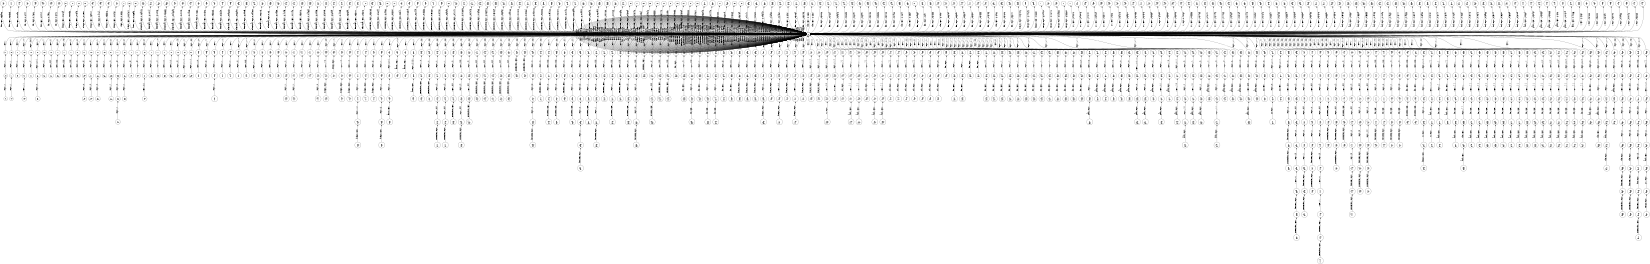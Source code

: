 digraph FST {
rankdir = LR;
size = "8.5,11";
label = "";
center = 1;
orientation = Landscape;
ranksep = "0.4";
nodesep = "0.25";
0 [label = "0", shape = circle, style = bold, fontsize = 14]
	0 -> 0 [label = "this:その/-0.17035", fontsize = 14];
	0 -> 0 [label = "this:なお/-0.06668", fontsize = 14];
	0 -> 0 [label = "this:この/-0.59276", fontsize = 14];
	0 -> 0 [label = "this:したが/-0.13835", fontsize = 14];
	0 -> 0 [label = "this:これ/-0.42562", fontsize = 14];
	0 -> 0 [label = "this:こと/0.16831", fontsize = 14];
	0 -> 0 [label = "this:本/-0.42022", fontsize = 14];
	0 -> 0 [label = "this:同/-0.035715", fontsize = 14];
	0 -> 0 [label = "this:該/-0.14966", fontsize = 14];
	0 -> 0 [label = "this:ロック/0.15592", fontsize = 14];
	0 -> 181 [label = "this:<eps>/0.55908", fontsize = 14];
	0 -> 177 [label = "this:<eps>/0.62585", fontsize = 14];
	0 -> 173 [label = "this:<eps>/0.71092", fontsize = 14];
	0 -> 167 [label = "this:<eps>/0.2444", fontsize = 14];
	0 -> 163 [label = "this:<eps>/0.4606", fontsize = 14];
	0 -> 159 [label = "this:<eps>/0.47474", fontsize = 14];
	0 -> 156 [label = "this:<eps>/0.4998", fontsize = 14];
	0 -> 152 [label = "this:<eps>/0.5775", fontsize = 14];
	0 -> 9 [label = "brings:<eps>/0.16739", fontsize = 14];
	0 -> 0 [label = "brings:り/0.1154", fontsize = 14];
	0 -> 0 [label = "brings:こと/0.23973", fontsize = 14];
	0 -> 12 [label = "brings:<eps>/0.22256", fontsize = 14];
	0 -> 0 [label = "brings:が/0.10621", fontsize = 14];
	0 -> 16 [label = "brings:<eps>/-0.1545", fontsize = 14];
	0 -> 0 [label = "brings:を/0.43181", fontsize = 14];
	0 -> 19 [label = "brings:<eps>/-0.12001", fontsize = 14];
	0 -> 0 [label = "brings:結果/0.27944", fontsize = 14];
	0 -> 0 [label = "brings:せ/0.16066", fontsize = 14];
	0 -> 0 [label = "brings:設定/0.40516", fontsize = 14];
	0 -> 0 [label = "brings:つなが/0.066709", fontsize = 14];
	0 -> 198 [label = "brings:<eps>/0.39417", fontsize = 14];
	0 -> 195 [label = "brings:<eps>/0.4764", fontsize = 14];
	0 -> 192 [label = "brings:<eps>/0.55518", fontsize = 14];
	0 -> 187 [label = "brings:<eps>/0.12431", fontsize = 14];
	0 -> 0 [label = "brings:、/0.63984", fontsize = 14];
	0 -> 0 [label = "brings:は/0.39449", fontsize = 14];
	0 -> 0 [label = "brings:と/0.26604", fontsize = 14];
	0 -> 0 [label = "brings:な/0.23203", fontsize = 14];
	0 -> 0 [label = "brings:っ/0.27008", fontsize = 14];
	0 -> 1 [label = "brings:<eps>/0.2033", fontsize = 14];
	0 -> 0 [label = "brings:に/0.27199", fontsize = 14];
	0 -> 5 [label = "brings:<eps>/-0.024877", fontsize = 14];
	0 -> 0 [label = "about:約/-0.64517", fontsize = 14];
	0 -> 0 [label = "about:周囲/0.050335", fontsize = 14];
	0 -> 0 [label = "about:付近/-0.025224", fontsize = 14];
	0 -> 0 [label = "about:周り/-0.18344", fontsize = 14];
	0 -> 0 [label = "about:前後/-0.13543", fontsize = 14];
	0 -> 0 [label = "about:およそ/-0.33253", fontsize = 14];
	0 -> 0 [label = "about:凡そ/-0.25425", fontsize = 14];
	0 -> 0 [label = "about:、/0.39631", fontsize = 14];
	0 -> 0 [label = "about:は/0.08543", fontsize = 14];
	0 -> 23 [label = "about:<eps>/0.068293", fontsize = 14];
	0 -> 0 [label = "about:が/0.17213", fontsize = 14];
	0 -> 0 [label = "about:例えば/0.14644", fontsize = 14];
	0 -> 0 [label = "about:略/-0.21215", fontsize = 14];
	0 -> 0 [label = "about:関/-0.041451", fontsize = 14];
	0 -> 0 [label = "about:回り/-0.17724", fontsize = 14];
	0 -> 0 [label = "about:ほぼ/-0.13941", fontsize = 14];
	0 -> 0 [label = "about:概ね/-0.22011", fontsize = 14];
	0 -> 0 [label = "about:程度/-0.58508", fontsize = 14];
	0 -> 0 [label = "about:中心/-0.26094", fontsize = 14];
	0 -> 250 [label = "electrical:<eps>/0.039715", fontsize = 14];
	0 -> 970 [label = "electrical:<eps>/-0.12774", fontsize = 14];
	0 -> 961 [label = "electrical:<eps>/-0.12016", fontsize = 14];
	0 -> 952 [label = "electrical:<eps>/0.038883", fontsize = 14];
	0 -> 760 [label = "electrical:<eps>/-0.043692", fontsize = 14];
	0 -> 752 [label = "electrical:<eps>/-0.21178", fontsize = 14];
	0 -> 743 [label = "electrical:<eps>/-0.24382", fontsize = 14];
	0 -> 737 [label = "electrical:<eps>/0.1868", fontsize = 14];
	0 -> 730 [label = "electrical:<eps>/0.17508", fontsize = 14];
	0 -> 724 [label = "electrical:<eps>/0.53283", fontsize = 14];
	0 -> 713 [label = "electrical:<eps>/-0.33421", fontsize = 14];
	0 -> 705 [label = "electrical:<eps>/-0.096231", fontsize = 14];
	0 -> 696 [label = "electrical:<eps>/-0.036907", fontsize = 14];
	0 -> 686 [label = "electrical:<eps>/-0.29089", fontsize = 14];
	0 -> 679 [label = "electrical:<eps>/0.094202", fontsize = 14];
	0 -> 261 [label = "electrical:<eps>/0.26715", fontsize = 14];
	0 -> 258 [label = "electrical:<eps>/0.23", fontsize = 14];
	0 -> 254 [label = "electrical:<eps>/-0.24551", fontsize = 14];
	0 -> 246 [label = "electrical:<eps>/-0.41296", fontsize = 14];
	0 -> 242 [label = "electrical:<eps>/0.17798", fontsize = 14];
	0 -> 238 [label = "electrical:<eps>/0.36016", fontsize = 14];
	0 -> 233 [label = "electrical:<eps>/0.049669", fontsize = 14];
	0 -> 227 [label = "electrical:<eps>/-0.20926", fontsize = 14];
	0 -> 222 [label = "electrical:<eps>/-0.52002", fontsize = 14];
	0 -> 216 [label = "electrical:<eps>/-0.32979", fontsize = 14];
	0 -> 210 [label = "electrical:<eps>/-0.41505", fontsize = 14];
	0 -> 206 [label = "electrical:<eps>/0.30399", fontsize = 14];
	0 -> 202 [label = "electrical:<eps>/0.33117", fontsize = 14];
	0 -> 0 [label = "electrical:その/0.45221", fontsize = 14];
	0 -> 0 [label = "electrical:電気/-0.57767", fontsize = 14];
	0 -> 26 [label = "electrical:<eps>/-0.5878", fontsize = 14];
	0 -> 0 [label = "electrical:接続/0.21739", fontsize = 14];
	0 -> 0 [label = "electrical:導通/-0.034547", fontsize = 14];
	0 -> 0 [label = "electrical:通電/-0.071773", fontsize = 14];
	0 -> 0 [label = "electrical:電子/0.12243", fontsize = 14];
	0 -> 0 [label = "electrical:電装/-0.35479", fontsize = 14];
	0 -> 0 [label = "electrical:分岐/0.13686", fontsize = 14];
	0 -> 0 [label = "electrical:電動/-0.035867", fontsize = 14];
	0 -> 293 [label = "connection:<eps>/-0.38183", fontsize = 14];
	0 -> 329 [label = "connection:<eps>/-0.3229", fontsize = 14];
	0 -> 0 [label = "connection:接続/-0.59363", fontsize = 14];
	0 -> 29 [label = "connection:<eps>/-0.2988", fontsize = 14];
	0 -> 32 [label = "connection:<eps>/-0.23207", fontsize = 14];
	0 -> 797 [label = "connection:<eps>/0.2547", fontsize = 14];
	0 -> 792 [label = "connection:<eps>/0.18519", fontsize = 14];
	0 -> 786 [label = "connection:<eps>/-0.21449", fontsize = 14];
	0 -> 780 [label = "connection:<eps>/-0.15338", fontsize = 14];
	0 -> 774 [label = "connection:<eps>/0.081687", fontsize = 14];
	0 -> 768 [label = "connection:<eps>/0.044427", fontsize = 14];
	0 -> 35 [label = "connection:<eps>/-0.39292", fontsize = 14];
	0 -> 0 [label = "connection:嵌合/-0.10442", fontsize = 14];
	0 -> 0 [label = "connection:関/0.23295", fontsize = 14];
	0 -> 0 [label = "connection:導通/0.035841", fontsize = 14];
	0 -> 0 [label = "connection:関係/0.032334", fontsize = 14];
	0 -> 0 [label = "connection:外部/0.16768", fontsize = 14];
	0 -> 0 [label = "connection:接合/-0.074173", fontsize = 14];
	0 -> 0 [label = "connection:結線/-0.40138", fontsize = 14];
	0 -> 0 [label = "connection:関連/-0.084861", fontsize = 14];
	0 -> 0 [label = "connection:連通/0.014375", fontsize = 14];
	0 -> 0 [label = "connection:コネ/-0.21482", fontsize = 14];
	0 -> 0 [label = "connection:連結/-0.34237", fontsize = 14];
	0 -> 0 [label = "connection:接触/0.11413", fontsize = 14];
	0 -> 0 [label = "connection:コネクション/-0.2913", fontsize = 14];
	0 -> 0 [label = "connection:連接/-0.053236", fontsize = 14];
	0 -> 0 [label = "connection:連絡/-0.056872", fontsize = 14];
	0 -> 264 [label = "connection:<eps>/-0.41141", fontsize = 14];
	0 -> 270 [label = "connection:<eps>/-0.076826", fontsize = 14];
	0 -> 347 [label = "connection:<eps>/-0.24043", fontsize = 14];
	0 -> 343 [label = "connection:<eps>/0.13983", fontsize = 14];
	0 -> 338 [label = "connection:<eps>/-0.063916", fontsize = 14];
	0 -> 335 [label = "connection:<eps>/0.034229", fontsize = 14];
	0 -> 0 [label = "connection:結合/-0.093694", fontsize = 14];
	0 -> 324 [label = "connection:<eps>/-0.33931", fontsize = 14];
	0 -> 320 [label = "connection:<eps>/0.99766", fontsize = 14];
	0 -> 315 [label = "connection:<eps>/0.11212", fontsize = 14];
	0 -> 311 [label = "connection:<eps>/0.070384", fontsize = 14];
	0 -> 305 [label = "connection:<eps>/-0.092118", fontsize = 14];
	0 -> 300 [label = "connection:<eps>/-0.22226", fontsize = 14];
	0 -> 288 [label = "connection:<eps>/0.094122", fontsize = 14];
	0 -> 284 [label = "connection:<eps>/0.21271", fontsize = 14];
	0 -> 279 [label = "connection:<eps>/-0.2146", fontsize = 14];
	0 -> 274 [label = "connection:<eps>/0.0015997", fontsize = 14];
	0 -> 351 [label = "between:<eps>/-0.079479", fontsize = 14];
	0 -> 354 [label = "between:<eps>/-0.36043", fontsize = 14];
	0 -> 358 [label = "between:<eps>/-0.061979", fontsize = 14];
	0 -> 363 [label = "between:<eps>/-0.21168", fontsize = 14];
	0 -> 367 [label = "between:<eps>/-0.44725", fontsize = 14];
	0 -> 372 [label = "between:<eps>/-0.11398", fontsize = 14];
	0 -> 0 [label = "between:の/-0.18957", fontsize = 14];
	0 -> 38 [label = "between:<eps>/-0.48089", fontsize = 14];
	0 -> 41 [label = "between:<eps>/-0.48446", fontsize = 14];
	0 -> 45 [label = "between:<eps>/-0.564", fontsize = 14];
	0 -> 49 [label = "between:<eps>/-0.40246", fontsize = 14];
	0 -> 53 [label = "between:<eps>/-0.25551", fontsize = 14];
	0 -> 56 [label = "between:<eps>/-0.61418", fontsize = 14];
	0 -> 60 [label = "between:<eps>/-0.47991", fontsize = 14];
	0 -> 65 [label = "between:<eps>/-0.42253", fontsize = 14];
	0 -> 0 [label = "between:を/0.31376", fontsize = 14];
	0 -> 0 [label = "between:間/-0.54407", fontsize = 14];
	0 -> 69 [label = "between:<eps>/-0.48089", fontsize = 14];
	0 -> 72 [label = "between:<eps>/-0.53888", fontsize = 14];
	0 -> 75 [label = "between:<eps>/-0.40611", fontsize = 14];
	0 -> 377 [label = "between:<eps>/-0.36043", fontsize = 14];
	0 -> 381 [label = "between:<eps>/-0.14448", fontsize = 14];
	0 -> 82 [label = "the:<eps>/-0.31222", fontsize = 14];
	0 -> 980 [label = "the:<eps>/-0.23079", fontsize = 14];
	0 -> 0 [label = "the:は/-0.3999", fontsize = 14];
	0 -> 0 [label = "the:の/-0.46103", fontsize = 14];
	0 -> 0 [label = "the:その/-0.31193", fontsize = 14];
	0 -> 0 [label = "the:（/-0.22286", fontsize = 14];
	0 -> 0 [label = "the:た/-0.31363", fontsize = 14];
	0 -> 0 [label = "the:、/-0.56087", fontsize = 14];
	0 -> 85 [label = "the:<eps>/-0.43285", fontsize = 14];
	0 -> 88 [label = "the:<eps>/-0.38489", fontsize = 14];
	0 -> 0 [label = "the:この/-0.36216", fontsize = 14];
	0 -> 596 [label = "the:<eps>/-0.41141", fontsize = 14];
	0 -> 591 [label = "the:<eps>/0.20622", fontsize = 14];
	0 -> 587 [label = "the:<eps>/-0.095442", fontsize = 14];
	0 -> 583 [label = "the:<eps>/-0.46932", fontsize = 14];
	0 -> 579 [label = "the:<eps>/-0.24567", fontsize = 14];
	0 -> 575 [label = "the:<eps>/-0.3137", fontsize = 14];
	0 -> 571 [label = "the:<eps>/-0.51054", fontsize = 14];
	0 -> 566 [label = "the:<eps>/-0.32403", fontsize = 14];
	0 -> 601 [label = "the:<eps>/-0.2633", fontsize = 14];
	0 -> 605 [label = "the:<eps>/-0.3231", fontsize = 14];
	0 -> 610 [label = "the:<eps>/-0.30028", fontsize = 14];
	0 -> 614 [label = "the:<eps>/-0.27624", fontsize = 14];
	0 -> 619 [label = "the:<eps>/-0.29543", fontsize = 14];
	0 -> 625 [label = "the:<eps>/-0.22653", fontsize = 14];
	0 -> 630 [label = "the:<eps>/-0.28094", fontsize = 14];
	0 -> 635 [label = "the:<eps>/-0.25991", fontsize = 14];
	0 -> 639 [label = "the:<eps>/-0.32138", fontsize = 14];
	0 -> 645 [label = "the:<eps>/-0.25358", fontsize = 14];
	0 -> 649 [label = "the:<eps>/-0.30723", fontsize = 14];
	0 -> 653 [label = "the:<eps>/-0.27986", fontsize = 14];
	0 -> 657 [label = "the:<eps>/-0.2819", fontsize = 14];
	0 -> 79 [label = "the:<eps>/-0.3569", fontsize = 14];
	0 -> 802 [label = "the:<eps>/-0.19834", fontsize = 14];
	0 -> 0 [label = "the:前記/-0.39973", fontsize = 14];
	0 -> 0 [label = "the:する/-0.24789", fontsize = 14];
	0 -> 0 [label = "the:ア/-0.21137", fontsize = 14];
	0 -> 0 [label = "the:本/-0.2343", fontsize = 14];
	0 -> 0 [label = "the:各/-0.23004", fontsize = 14];
	0 -> 0 [label = "the:尚/-0.22102", fontsize = 14];
	0 -> 662 [label = "the:<eps>/-0.297", fontsize = 14];
	0 -> 428 [label = "the:<eps>/-0.31555", fontsize = 14];
	0 -> 424 [label = "the:<eps>/-0.2757", fontsize = 14];
	0 -> 420 [label = "the:<eps>/-0.28424", fontsize = 14];
	0 -> 415 [label = "the:<eps>/-0.23091", fontsize = 14];
	0 -> 411 [label = "the:<eps>/-0.25679", fontsize = 14];
	0 -> 406 [label = "the:<eps>/-0.32301", fontsize = 14];
	0 -> 402 [label = "the:<eps>/-0.31555", fontsize = 14];
	0 -> 397 [label = "the:<eps>/-0.43425", fontsize = 14];
	0 -> 393 [label = "the:<eps>/-0.3486", fontsize = 14];
	0 -> 389 [label = "the:<eps>/-0.31808", fontsize = 14];
	0 -> 385 [label = "the:<eps>/-0.53141", fontsize = 14];
	0 -> 100 [label = "bumps:<eps>/0.057046", fontsize = 14];
	0 -> 809 [label = "bumps:<eps>/-0.19645", fontsize = 14];
	0 -> 91 [label = "bumps:<eps>/0.13351", fontsize = 14];
	0 -> 0 [label = "bumps:トバンプ/-0.3334", fontsize = 14];
	0 -> 437 [label = "bumps:<eps>/-0.24412", fontsize = 14];
	0 -> 432 [label = "bumps:<eps>/-0.16778", fontsize = 14];
	0 -> 97 [label = "bumps:<eps>/-0.34358", fontsize = 14];
	0 -> 94 [label = "bumps:<eps>/-0.33522", fontsize = 14];
	0 -> 0 [label = "bumps:バンプ/-0.70954", fontsize = 14];
	0 -> 0 [label = "bumps:ほか/0.14032", fontsize = 14];
	0 -> 0 [label = "bumps:個数/0.10996", fontsize = 14];
	0 -> 0 [label = "21:21/-0.34823", fontsize = 14];
	0 -> 0 [label = "21:１８/0.16319", fontsize = 14];
	0 -> 441 [label = "21:<eps>/-0.42272", fontsize = 14];
	0 -> 445 [label = "21:<eps>/-0.42073", fontsize = 14];
	0 -> 450 [label = "21:<eps>/-0.42101", fontsize = 14];
	0 -> 455 [label = "21:<eps>/-0.59029", fontsize = 14];
	0 -> 459 [label = "21:<eps>/-0.35111", fontsize = 14];
	0 -> 464 [label = "21:<eps>/-0.326", fontsize = 14];
	0 -> 469 [label = "21:<eps>/-0.54215", fontsize = 14];
	0 -> 473 [label = "21:<eps>/-0.39317", fontsize = 14];
	0 -> 477 [label = "21:<eps>/-0.61258", fontsize = 14];
	0 -> 481 [label = "21:<eps>/-0.61513", fontsize = 14];
	0 -> 485 [label = "21:<eps>/-0.32354", fontsize = 14];
	0 -> 489 [label = "21:<eps>/0.34729", fontsize = 14];
	0 -> 493 [label = "21:<eps>/-0.33281", fontsize = 14];
	0 -> 0 [label = "21:１２/0.26794", fontsize = 14];
	0 -> 0 [label = "21:部/0.2761", fontsize = 14];
	0 -> 103 [label = "21:<eps>/-0.36026", fontsize = 14];
	0 -> 0 [label = "21:１/0.24365", fontsize = 14];
	0 -> 0 [label = "21:１９/0.1573", fontsize = 14];
	0 -> 0 [label = "21:２１/-0.73529", fontsize = 14];
	0 -> 815 [label = "21:<eps>/0.40762", fontsize = 14];
	0 -> 821 [label = "21:<eps>/-0.25536", fontsize = 14];
	0 -> 826 [label = "21:<eps>/-0.37465", fontsize = 14];
	0 -> 832 [label = "21:<eps>/-0.42147", fontsize = 14];
	0 -> 839 [label = "21:<eps>/-0.37493", fontsize = 14];
	0 -> 845 [label = "21:<eps>/-0.17083", fontsize = 14];
	0 -> 851 [label = "21:<eps>/-0.39639", fontsize = 14];
	0 -> 857 [label = "21:<eps>/-0.25169", fontsize = 14];
	0 -> 863 [label = "21:<eps>/-0.31445", fontsize = 14];
	0 -> 869 [label = "21:<eps>/-0.28587", fontsize = 14];
	0 -> 875 [label = "21:<eps>/-0.21846", fontsize = 14];
	0 -> 881 [label = "21:<eps>/-0.23547", fontsize = 14];
	0 -> 887 [label = "21:<eps>/-0.26483", fontsize = 14];
	0 -> 893 [label = "21:<eps>/-0.35549", fontsize = 14];
	0 -> 899 [label = "21:<eps>/-0.30509", fontsize = 14];
	0 -> 905 [label = "21:<eps>/-0.28304", fontsize = 14];
	0 -> 911 [label = "21:<eps>/-0.38436", fontsize = 14];
	0 -> 917 [label = "21:<eps>/-0.31378", fontsize = 14];
	0 -> 923 [label = "21:<eps>/-0.25391", fontsize = 14];
	0 -> 929 [label = "21:<eps>/-0.13518", fontsize = 14];
	0 -> 562 [label = "and:<eps>/-0.25165", fontsize = 14];
	0 -> 558 [label = "and:<eps>/-0.2367", fontsize = 14];
	0 -> 554 [label = "and:<eps>/-0.13329", fontsize = 14];
	0 -> 550 [label = "and:<eps>/-0.33853", fontsize = 14];
	0 -> 546 [label = "and:<eps>/-0.19425", fontsize = 14];
	0 -> 542 [label = "and:<eps>/-0.17098", fontsize = 14];
	0 -> 538 [label = "and:<eps>/-0.19851", fontsize = 14];
	0 -> 534 [label = "and:<eps>/-0.18777", fontsize = 14];
	0 -> 530 [label = "and:<eps>/-0.19338", fontsize = 14];
	0 -> 526 [label = "and:<eps>/-0.26079", fontsize = 14];
	0 -> 522 [label = "and:<eps>/-0.28938", fontsize = 14];
	0 -> 518 [label = "and:<eps>/-0.37131", fontsize = 14];
	0 -> 514 [label = "and:<eps>/-0.18147", fontsize = 14];
	0 -> 511 [label = "and:<eps>/-0.15191", fontsize = 14];
	0 -> 947 [label = "and:<eps>/-0.11694", fontsize = 14];
	0 -> 940 [label = "and:<eps>/-0.12654", fontsize = 14];
	0 -> 934 [label = "and:<eps>/-0.22113", fontsize = 14];
	0 -> 508 [label = "and:<eps>/-0.10542", fontsize = 14];
	0 -> 504 [label = "and:<eps>/-0.34986", fontsize = 14];
	0 -> 500 [label = "and:<eps>/-0.39744", fontsize = 14];
	0 -> 497 [label = "and:<eps>/-0.28601", fontsize = 14];
	0 -> 0 [label = "and:ａｎｄ/-0.32098", fontsize = 14];
	0 -> 0 [label = "and:、/-0.41499", fontsize = 14];
	0 -> 0 [label = "and:と/-0.55896", fontsize = 14];
	0 -> 106 [label = "and:<eps>/-0.36289", fontsize = 14];
	0 -> 110 [label = "and:<eps>/-0.37709", fontsize = 14];
	0 -> 0 [label = "and:し/-0.19941", fontsize = 14];
	0 -> 0 [label = "and:り/-0.37128", fontsize = 14];
	0 -> 113 [label = "and:<eps>/-0.2664", fontsize = 14];
	0 -> 0 [label = "and:，/-0.43971", fontsize = 14];
	0 -> 0 [label = "and:・/-0.23966", fontsize = 14];
	0 -> 0 [label = "and:や/-0.42382", fontsize = 14];
	0 -> 0 [label = "and:／/-0.17653", fontsize = 14];
	0 -> 0 [label = "and:及び/-0.5598", fontsize = 14];
	0 -> 0 [label = "and:とも/-0.22509", fontsize = 14];
	0 -> 0 [label = "and:および/-0.59005", fontsize = 14];
	0 -> 675 [label = "pads:<eps>/-0.50437", fontsize = 14];
	0 -> 116 [label = "pads:<eps>/-0.52554", fontsize = 14];
	0 -> 119 [label = "pads:<eps>/-0.32863", fontsize = 14];
	0 -> 0 [label = "pads:ヘッド/0.30733", fontsize = 14];
	0 -> 0 [label = "pads:突起/0.040838", fontsize = 14];
	0 -> 0 [label = "pads:パッド/-0.68762", fontsize = 14];
	0 -> 122 [label = "pads:<eps>/-0.328", fontsize = 14];
	0 -> 0 [label = "pads:パット/-0.25526", fontsize = 14];
	0 -> 670 [label = "pads:<eps>/-0.27579", fontsize = 14];
	0 -> 666 [label = "pads:<eps>/0.40866", fontsize = 14];
	0 -> 0 [label = "22:２２/-0.74089", fontsize = 14];
	0 -> 0 [label = "22:２１/0.10586", fontsize = 14];
	0 -> 0 [label = "22:上/0.31413", fontsize = 14];
	0 -> 0 [label = "22:１５/0.3223", fontsize = 14];
	0 -> 0 [label = "22:22/-0.43113", fontsize = 14];
	0 -> 0 [label = "22:１８/0.21414", fontsize = 14];
	0 -> 0 [label = "22:１０/0.42816", fontsize = 14];
	0 -> 0 [label = ".:。/-0.62093", fontsize = 14];
	0 -> 131 [label = ".:<eps>/-0.5232", fontsize = 14];
	0 -> 134 [label = ".:<eps>/-0.67686", fontsize = 14];
	0 -> 128 [label = ".:<eps>/-0.56222", fontsize = 14];
	0 -> 125 [label = ".:<eps>/-0.37591", fontsize = 14];
	0 -> 148 [label = ".:<eps>/-0.60702", fontsize = 14];
	0 -> 138 [label = ".:<eps>/-0.40936", fontsize = 14];
	0 -> 0 [label = ".:る/-0.36042", fontsize = 14];
	0 -> 142 [label = ".:<eps>/-0.70148", fontsize = 14];
	0 -> 145 [label = ".:<eps>/-0.38263", fontsize = 14];
1 [label = "1", shape = circle, style = solid, fontsize = 14]
2 [label = "2", shape = circle, style = solid, fontsize = 14]
	2 -> 3 [label = "<eps>:っ", fontsize = 14];
3 [label = "3", shape = circle, style = solid, fontsize = 14]
	3 -> 4 [label = "<eps>:て", fontsize = 14];
4 [label = "4", shape = circle, style = solid, fontsize = 14]
	4 -> 0 [label = "<eps>:、", fontsize = 14];
5 [label = "5", shape = circle, style = solid, fontsize = 14]
6 [label = "6", shape = circle, style = solid, fontsize = 14]
	6 -> 7 [label = "<eps>:に", fontsize = 14];
7 [label = "7", shape = circle, style = solid, fontsize = 14]
	7 -> 8 [label = "<eps>:よ", fontsize = 14];
8 [label = "8", shape = circle, style = solid, fontsize = 14]
	8 -> 0 [label = "<eps>:り", fontsize = 14];
9 [label = "9", shape = circle, style = solid, fontsize = 14]
10 [label = "10", shape = circle, style = solid, fontsize = 14]
	10 -> 11 [label = "<eps>:よ", fontsize = 14];
11 [label = "11", shape = circle, style = solid, fontsize = 14]
	11 -> 0 [label = "<eps>:り", fontsize = 14];
12 [label = "12", shape = circle, style = solid, fontsize = 14]
13 [label = "13", shape = circle, style = solid, fontsize = 14]
	13 -> 14 [label = "<eps>:こと", fontsize = 14];
14 [label = "14", shape = circle, style = solid, fontsize = 14]
	14 -> 15 [label = "<eps>:が", fontsize = 14];
15 [label = "15", shape = circle, style = solid, fontsize = 14]
	15 -> 0 [label = "<eps>:でき", fontsize = 14];
16 [label = "16", shape = circle, style = solid, fontsize = 14]
17 [label = "17", shape = circle, style = solid, fontsize = 14]
	17 -> 18 [label = "<eps>:が", fontsize = 14];
18 [label = "18", shape = circle, style = solid, fontsize = 14]
	18 -> 0 [label = "<eps>:途絶え", fontsize = 14];
19 [label = "19", shape = circle, style = solid, fontsize = 14]
20 [label = "20", shape = circle, style = solid, fontsize = 14]
	20 -> 21 [label = "<eps>:を", fontsize = 14];
21 [label = "21", shape = circle, style = solid, fontsize = 14]
	21 -> 22 [label = "<eps>:もたら", fontsize = 14];
22 [label = "22", shape = circle, style = solid, fontsize = 14]
	22 -> 0 [label = "<eps>:す", fontsize = 14];
23 [label = "23", shape = circle, style = solid, fontsize = 14]
24 [label = "24", shape = circle, style = solid, fontsize = 14]
	24 -> 25 [label = "<eps>:は", fontsize = 14];
25 [label = "25", shape = circle, style = solid, fontsize = 14]
	25 -> 0 [label = "<eps>:０", fontsize = 14];
26 [label = "26", shape = circle, style = solid, fontsize = 14]
27 [label = "27", shape = circle, style = solid, fontsize = 14]
	27 -> 28 [label = "<eps>:電気", fontsize = 14];
28 [label = "28", shape = circle, style = solid, fontsize = 14]
	28 -> 0 [label = "<eps>:的", fontsize = 14];
29 [label = "29", shape = circle, style = solid, fontsize = 14]
30 [label = "30", shape = circle, style = solid, fontsize = 14]
	30 -> 31 [label = "<eps>:接続", fontsize = 14];
31 [label = "31", shape = circle, style = solid, fontsize = 14]
	31 -> 0 [label = "<eps>:部", fontsize = 14];
32 [label = "32", shape = circle, style = solid, fontsize = 14]
33 [label = "33", shape = circle, style = solid, fontsize = 14]
	33 -> 34 [label = "<eps>:接続", fontsize = 14];
34 [label = "34", shape = circle, style = solid, fontsize = 14]
	34 -> 0 [label = "<eps>:状態", fontsize = 14];
35 [label = "35", shape = circle, style = solid, fontsize = 14]
36 [label = "36", shape = circle, style = solid, fontsize = 14]
	36 -> 37 [label = "<eps>:接続", fontsize = 14];
37 [label = "37", shape = circle, style = solid, fontsize = 14]
	37 -> 0 [label = "<eps>:用", fontsize = 14];
38 [label = "38", shape = circle, style = solid, fontsize = 14]
39 [label = "39", shape = circle, style = solid, fontsize = 14]
	39 -> 40 [label = "<eps>:の", fontsize = 14];
40 [label = "40", shape = circle, style = solid, fontsize = 14]
	40 -> 0 [label = "<eps>:間", fontsize = 14];
41 [label = "41", shape = circle, style = solid, fontsize = 14]
42 [label = "42", shape = circle, style = solid, fontsize = 14]
	42 -> 43 [label = "<eps>:の", fontsize = 14];
43 [label = "43", shape = circle, style = solid, fontsize = 14]
	43 -> 44 [label = "<eps>:間", fontsize = 14];
44 [label = "44", shape = circle, style = solid, fontsize = 14]
	44 -> 0 [label = "<eps>:の", fontsize = 14];
45 [label = "45", shape = circle, style = solid, fontsize = 14]
46 [label = "46", shape = circle, style = solid, fontsize = 14]
	46 -> 47 [label = "<eps>:の", fontsize = 14];
47 [label = "47", shape = circle, style = solid, fontsize = 14]
	47 -> 48 [label = "<eps>:間", fontsize = 14];
48 [label = "48", shape = circle, style = solid, fontsize = 14]
	48 -> 0 [label = "<eps>:に", fontsize = 14];
49 [label = "49", shape = circle, style = solid, fontsize = 14]
50 [label = "50", shape = circle, style = solid, fontsize = 14]
	50 -> 51 [label = "<eps>:の", fontsize = 14];
51 [label = "51", shape = circle, style = solid, fontsize = 14]
	51 -> 52 [label = "<eps>:間", fontsize = 14];
52 [label = "52", shape = circle, style = solid, fontsize = 14]
	52 -> 0 [label = "<eps>:を", fontsize = 14];
53 [label = "53", shape = circle, style = solid, fontsize = 14]
54 [label = "54", shape = circle, style = solid, fontsize = 14]
	54 -> 55 [label = "<eps>:と", fontsize = 14];
55 [label = "55", shape = circle, style = solid, fontsize = 14]
	55 -> 0 [label = "<eps>:の", fontsize = 14];
56 [label = "56", shape = circle, style = solid, fontsize = 14]
57 [label = "57", shape = circle, style = solid, fontsize = 14]
	57 -> 58 [label = "<eps>:と", fontsize = 14];
58 [label = "58", shape = circle, style = solid, fontsize = 14]
	58 -> 59 [label = "<eps>:の", fontsize = 14];
59 [label = "59", shape = circle, style = solid, fontsize = 14]
	59 -> 0 [label = "<eps>:間", fontsize = 14];
60 [label = "60", shape = circle, style = solid, fontsize = 14]
61 [label = "61", shape = circle, style = solid, fontsize = 14]
	61 -> 62 [label = "<eps>:と", fontsize = 14];
62 [label = "62", shape = circle, style = solid, fontsize = 14]
	62 -> 63 [label = "<eps>:の", fontsize = 14];
63 [label = "63", shape = circle, style = solid, fontsize = 14]
	63 -> 64 [label = "<eps>:間", fontsize = 14];
64 [label = "64", shape = circle, style = solid, fontsize = 14]
	64 -> 0 [label = "<eps>:の", fontsize = 14];
65 [label = "65", shape = circle, style = solid, fontsize = 14]
66 [label = "66", shape = circle, style = solid, fontsize = 14]
	66 -> 67 [label = "<eps>:と", fontsize = 14];
67 [label = "67", shape = circle, style = solid, fontsize = 14]
	67 -> 68 [label = "<eps>:に", fontsize = 14];
68 [label = "68", shape = circle, style = solid, fontsize = 14]
	68 -> 0 [label = "<eps>:間", fontsize = 14];
69 [label = "69", shape = circle, style = solid, fontsize = 14]
70 [label = "70", shape = circle, style = solid, fontsize = 14]
	70 -> 71 [label = "<eps>:間", fontsize = 14];
71 [label = "71", shape = circle, style = solid, fontsize = 14]
	71 -> 0 [label = "<eps>:の", fontsize = 14];
72 [label = "72", shape = circle, style = solid, fontsize = 14]
73 [label = "73", shape = circle, style = solid, fontsize = 14]
	73 -> 74 [label = "<eps>:間", fontsize = 14];
74 [label = "74", shape = circle, style = solid, fontsize = 14]
	74 -> 0 [label = "<eps>:に", fontsize = 14];
75 [label = "75", shape = circle, style = solid, fontsize = 14]
76 [label = "76", shape = circle, style = solid, fontsize = 14]
	76 -> 77 [label = "<eps>:同士", fontsize = 14];
77 [label = "77", shape = circle, style = solid, fontsize = 14]
	77 -> 78 [label = "<eps>:の", fontsize = 14];
78 [label = "78", shape = circle, style = solid, fontsize = 14]
	78 -> 0 [label = "<eps>:間", fontsize = 14];
79 [label = "79", shape = circle, style = solid, fontsize = 14]
80 [label = "80", shape = circle, style = solid, fontsize = 14]
	80 -> 81 [label = "<eps>:は", fontsize = 14];
81 [label = "81", shape = circle, style = solid, fontsize = 14]
	81 -> 0 [label = "<eps>:、", fontsize = 14];
82 [label = "82", shape = circle, style = solid, fontsize = 14]
83 [label = "83", shape = circle, style = solid, fontsize = 14]
	83 -> 84 [label = "<eps>:は", fontsize = 14];
84 [label = "84", shape = circle, style = solid, fontsize = 14]
	84 -> 0 [label = "<eps>:この", fontsize = 14];
85 [label = "85", shape = circle, style = solid, fontsize = 14]
86 [label = "86", shape = circle, style = solid, fontsize = 14]
	86 -> 87 [label = "<eps>:また", fontsize = 14];
87 [label = "87", shape = circle, style = solid, fontsize = 14]
	87 -> 0 [label = "<eps>:、", fontsize = 14];
88 [label = "88", shape = circle, style = solid, fontsize = 14]
89 [label = "89", shape = circle, style = solid, fontsize = 14]
	89 -> 90 [label = "<eps>:なお", fontsize = 14];
90 [label = "90", shape = circle, style = solid, fontsize = 14]
	90 -> 0 [label = "<eps>:、", fontsize = 14];
91 [label = "91", shape = circle, style = solid, fontsize = 14]
92 [label = "92", shape = circle, style = solid, fontsize = 14]
	92 -> 93 [label = "<eps>:用", fontsize = 14];
93 [label = "93", shape = circle, style = solid, fontsize = 14]
	93 -> 0 [label = "<eps>:突起", fontsize = 14];
94 [label = "94", shape = circle, style = solid, fontsize = 14]
95 [label = "95", shape = circle, style = solid, fontsize = 14]
	95 -> 96 [label = "<eps>:バンプ", fontsize = 14];
96 [label = "96", shape = circle, style = solid, fontsize = 14]
	96 -> 0 [label = "<eps>:１１", fontsize = 14];
97 [label = "97", shape = circle, style = solid, fontsize = 14]
98 [label = "98", shape = circle, style = solid, fontsize = 14]
	98 -> 99 [label = "<eps>:バンプ", fontsize = 14];
99 [label = "99", shape = circle, style = solid, fontsize = 14]
	99 -> 0 [label = "<eps>:電極", fontsize = 14];
100 [label = "100", shape = circle, style = solid, fontsize = 14]
101 [label = "101", shape = circle, style = solid, fontsize = 14]
	101 -> 102 [label = "<eps>:凸状", fontsize = 14];
102 [label = "102", shape = circle, style = solid, fontsize = 14]
	102 -> 0 [label = "<eps>:配列", fontsize = 14];
103 [label = "103", shape = circle, style = solid, fontsize = 14]
104 [label = "104", shape = circle, style = solid, fontsize = 14]
	104 -> 105 [label = "<eps>:部", fontsize = 14];
105 [label = "105", shape = circle, style = solid, fontsize = 14]
	105 -> 0 [label = "<eps>:２１", fontsize = 14];
106 [label = "106", shape = circle, style = solid, fontsize = 14]
107 [label = "107", shape = circle, style = solid, fontsize = 14]
	107 -> 108 [label = "<eps>:と", fontsize = 14];
108 [label = "108", shape = circle, style = solid, fontsize = 14]
	108 -> 109 [label = "<eps>:し", fontsize = 14];
109 [label = "109", shape = circle, style = solid, fontsize = 14]
	109 -> 0 [label = "<eps>:、", fontsize = 14];
110 [label = "110", shape = circle, style = solid, fontsize = 14]
111 [label = "111", shape = circle, style = solid, fontsize = 14]
	111 -> 112 [label = "<eps>:と", fontsize = 14];
112 [label = "112", shape = circle, style = solid, fontsize = 14]
	112 -> 0 [label = "<eps>:とも", fontsize = 14];
113 [label = "113", shape = circle, style = solid, fontsize = 14]
114 [label = "114", shape = circle, style = solid, fontsize = 14]
	114 -> 115 [label = "<eps>:り", fontsize = 14];
115 [label = "115", shape = circle, style = solid, fontsize = 14]
	115 -> 0 [label = "<eps>:、", fontsize = 14];
116 [label = "116", shape = circle, style = solid, fontsize = 14]
117 [label = "117", shape = circle, style = solid, fontsize = 14]
	117 -> 118 [label = "<eps>:用", fontsize = 14];
118 [label = "118", shape = circle, style = solid, fontsize = 14]
	118 -> 0 [label = "<eps>:パッド", fontsize = 14];
119 [label = "119", shape = circle, style = solid, fontsize = 14]
120 [label = "120", shape = circle, style = solid, fontsize = 14]
	120 -> 121 [label = "<eps>:電極", fontsize = 14];
121 [label = "121", shape = circle, style = solid, fontsize = 14]
	121 -> 0 [label = "<eps>:パッド", fontsize = 14];
122 [label = "122", shape = circle, style = solid, fontsize = 14]
123 [label = "123", shape = circle, style = solid, fontsize = 14]
	123 -> 124 [label = "<eps>:パッド", fontsize = 14];
124 [label = "124", shape = circle, style = solid, fontsize = 14]
	124 -> 0 [label = "<eps>:部", fontsize = 14];
125 [label = "125", shape = circle, style = solid, fontsize = 14]
126 [label = "126", shape = circle, style = solid, fontsize = 14]
	126 -> 127 [label = "<eps>:た", fontsize = 14];
127 [label = "127", shape = circle, style = solid, fontsize = 14]
	127 -> 0 [label = "<eps>:。", fontsize = 14];
128 [label = "128", shape = circle, style = solid, fontsize = 14]
129 [label = "129", shape = circle, style = solid, fontsize = 14]
	129 -> 130 [label = "<eps>:する", fontsize = 14];
130 [label = "130", shape = circle, style = solid, fontsize = 14]
	130 -> 0 [label = "<eps>:。", fontsize = 14];
131 [label = "131", shape = circle, style = solid, fontsize = 14]
132 [label = "132", shape = circle, style = solid, fontsize = 14]
	132 -> 133 [label = "<eps>:い", fontsize = 14];
133 [label = "133", shape = circle, style = solid, fontsize = 14]
	133 -> 0 [label = "<eps>:。", fontsize = 14];
134 [label = "134", shape = circle, style = solid, fontsize = 14]
135 [label = "135", shape = circle, style = solid, fontsize = 14]
	135 -> 136 [label = "<eps>:い", fontsize = 14];
136 [label = "136", shape = circle, style = solid, fontsize = 14]
	136 -> 137 [label = "<eps>:る", fontsize = 14];
137 [label = "137", shape = circle, style = solid, fontsize = 14]
	137 -> 0 [label = "<eps>:。", fontsize = 14];
138 [label = "138", shape = circle, style = solid, fontsize = 14]
139 [label = "139", shape = circle, style = solid, fontsize = 14]
	139 -> 140 [label = "<eps>:い", fontsize = 14];
140 [label = "140", shape = circle, style = solid, fontsize = 14]
	140 -> 141 [label = "<eps>:く", fontsize = 14];
141 [label = "141", shape = circle, style = solid, fontsize = 14]
	141 -> 0 [label = "<eps>:。", fontsize = 14];
142 [label = "142", shape = circle, style = solid, fontsize = 14]
143 [label = "143", shape = circle, style = solid, fontsize = 14]
	143 -> 144 [label = "<eps>:る", fontsize = 14];
144 [label = "144", shape = circle, style = solid, fontsize = 14]
	144 -> 0 [label = "<eps>:。", fontsize = 14];
145 [label = "145", shape = circle, style = solid, fontsize = 14]
146 [label = "146", shape = circle, style = solid, fontsize = 14]
	146 -> 147 [label = "<eps>:う", fontsize = 14];
147 [label = "147", shape = circle, style = solid, fontsize = 14]
	147 -> 0 [label = "<eps>:。", fontsize = 14];
148 [label = "148", shape = circle, style = solid, fontsize = 14]
149 [label = "149", shape = circle, style = solid, fontsize = 14]
	149 -> 150 [label = "<eps>:あ", fontsize = 14];
150 [label = "150", shape = circle, style = solid, fontsize = 14]
	150 -> 151 [label = "<eps>:る", fontsize = 14];
151 [label = "151", shape = circle, style = solid, fontsize = 14]
	151 -> 0 [label = "<eps>:。", fontsize = 14];
152 [label = "152", shape = circle, style = solid, fontsize = 14]
153 [label = "153", shape = circle, style = solid, fontsize = 14]
	153 -> 154 [label = "brings:<eps>", fontsize = 14];
154 [label = "154", shape = circle, style = solid, fontsize = 14]
	154 -> 155 [label = "<eps>:その", fontsize = 14];
155 [label = "155", shape = circle, style = solid, fontsize = 14]
	155 -> 0 [label = "<eps>:結果", fontsize = 14];
156 [label = "156", shape = circle, style = solid, fontsize = 14]
157 [label = "157", shape = circle, style = solid, fontsize = 14]
	157 -> 158 [label = "brings:<eps>", fontsize = 14];
158 [label = "158", shape = circle, style = solid, fontsize = 14]
	158 -> 0 [label = "<eps>:これ", fontsize = 14];
159 [label = "159", shape = circle, style = solid, fontsize = 14]
160 [label = "160", shape = circle, style = solid, fontsize = 14]
	160 -> 161 [label = "brings:<eps>", fontsize = 14];
161 [label = "161", shape = circle, style = solid, fontsize = 14]
	161 -> 162 [label = "<eps>:これ", fontsize = 14];
162 [label = "162", shape = circle, style = solid, fontsize = 14]
	162 -> 0 [label = "<eps>:は", fontsize = 14];
163 [label = "163", shape = circle, style = solid, fontsize = 14]
164 [label = "164", shape = circle, style = solid, fontsize = 14]
	164 -> 165 [label = "brings:<eps>", fontsize = 14];
165 [label = "165", shape = circle, style = solid, fontsize = 14]
	165 -> 166 [label = "<eps>:これ", fontsize = 14];
166 [label = "166", shape = circle, style = solid, fontsize = 14]
	166 -> 0 [label = "<eps>:に", fontsize = 14];
167 [label = "167", shape = circle, style = solid, fontsize = 14]
168 [label = "168", shape = circle, style = solid, fontsize = 14]
	168 -> 169 [label = "brings:<eps>", fontsize = 14];
169 [label = "169", shape = circle, style = solid, fontsize = 14]
	169 -> 170 [label = "<eps>:これ", fontsize = 14];
170 [label = "170", shape = circle, style = solid, fontsize = 14]
	170 -> 171 [label = "<eps>:に", fontsize = 14];
171 [label = "171", shape = circle, style = solid, fontsize = 14]
	171 -> 172 [label = "<eps>:よ", fontsize = 14];
172 [label = "172", shape = circle, style = solid, fontsize = 14]
	172 -> 0 [label = "<eps>:り", fontsize = 14];
173 [label = "173", shape = circle, style = solid, fontsize = 14]
174 [label = "174", shape = circle, style = solid, fontsize = 14]
	174 -> 175 [label = "brings:<eps>", fontsize = 14];
175 [label = "175", shape = circle, style = solid, fontsize = 14]
	175 -> 176 [label = "<eps>:よ", fontsize = 14];
176 [label = "176", shape = circle, style = solid, fontsize = 14]
	176 -> 0 [label = "<eps>:っ", fontsize = 14];
177 [label = "177", shape = circle, style = solid, fontsize = 14]
178 [label = "178", shape = circle, style = solid, fontsize = 14]
	178 -> 179 [label = "brings:<eps>", fontsize = 14];
179 [label = "179", shape = circle, style = solid, fontsize = 14]
	179 -> 180 [label = "<eps>:従", fontsize = 14];
180 [label = "180", shape = circle, style = solid, fontsize = 14]
	180 -> 0 [label = "<eps>:っ", fontsize = 14];
181 [label = "181", shape = circle, style = solid, fontsize = 14]
182 [label = "182", shape = circle, style = solid, fontsize = 14]
	182 -> 183 [label = "brings:<eps>", fontsize = 14];
183 [label = "183", shape = circle, style = solid, fontsize = 14]
	183 -> 184 [label = "<eps>:従", fontsize = 14];
184 [label = "184", shape = circle, style = solid, fontsize = 14]
	184 -> 185 [label = "<eps>:っ", fontsize = 14];
185 [label = "185", shape = circle, style = solid, fontsize = 14]
	185 -> 186 [label = "<eps>:て", fontsize = 14];
186 [label = "186", shape = circle, style = solid, fontsize = 14]
	186 -> 0 [label = "<eps>:、", fontsize = 14];
187 [label = "187", shape = circle, style = solid, fontsize = 14]
188 [label = "188", shape = circle, style = solid, fontsize = 14]
	188 -> 189 [label = "about:<eps>", fontsize = 14];
189 [label = "189", shape = circle, style = solid, fontsize = 14]
	189 -> 190 [label = "<eps>:を", fontsize = 14];
190 [label = "190", shape = circle, style = solid, fontsize = 14]
	190 -> 191 [label = "<eps>:もたら", fontsize = 14];
191 [label = "191", shape = circle, style = solid, fontsize = 14]
	191 -> 0 [label = "<eps>:す", fontsize = 14];
192 [label = "192", shape = circle, style = solid, fontsize = 14]
193 [label = "193", shape = circle, style = solid, fontsize = 14]
	193 -> 194 [label = "about:<eps>", fontsize = 14];
194 [label = "194", shape = circle, style = solid, fontsize = 14]
	194 -> 0 [label = "<eps>:つなが", fontsize = 14];
195 [label = "195", shape = circle, style = solid, fontsize = 14]
196 [label = "196", shape = circle, style = solid, fontsize = 14]
	196 -> 197 [label = "about:<eps>", fontsize = 14];
197 [label = "197", shape = circle, style = solid, fontsize = 14]
	197 -> 0 [label = "<eps>:ー", fontsize = 14];
198 [label = "198", shape = circle, style = solid, fontsize = 14]
199 [label = "199", shape = circle, style = solid, fontsize = 14]
	199 -> 200 [label = "about:<eps>", fontsize = 14];
200 [label = "200", shape = circle, style = solid, fontsize = 14]
	200 -> 201 [label = "<eps>:引き起こ", fontsize = 14];
201 [label = "201", shape = circle, style = solid, fontsize = 14]
	201 -> 0 [label = "<eps>:す", fontsize = 14];
202 [label = "202", shape = circle, style = solid, fontsize = 14]
203 [label = "203", shape = circle, style = solid, fontsize = 14]
	203 -> 204 [label = "connection:<eps>", fontsize = 14];
204 [label = "204", shape = circle, style = solid, fontsize = 14]
	204 -> 205 [label = "<eps>:この", fontsize = 14];
205 [label = "205", shape = circle, style = solid, fontsize = 14]
	205 -> 0 [label = "<eps>:接続", fontsize = 14];
206 [label = "206", shape = circle, style = solid, fontsize = 14]
207 [label = "207", shape = circle, style = solid, fontsize = 14]
	207 -> 208 [label = "connection:<eps>", fontsize = 14];
208 [label = "208", shape = circle, style = solid, fontsize = 14]
	208 -> 209 [label = "<eps>:な", fontsize = 14];
209 [label = "209", shape = circle, style = solid, fontsize = 14]
	209 -> 0 [label = "<eps>:接続", fontsize = 14];
210 [label = "210", shape = circle, style = solid, fontsize = 14]
211 [label = "211", shape = circle, style = solid, fontsize = 14]
	211 -> 212 [label = "connection:<eps>", fontsize = 14];
212 [label = "212", shape = circle, style = solid, fontsize = 14]
	212 -> 213 [label = "<eps>:電気", fontsize = 14];
213 [label = "213", shape = circle, style = solid, fontsize = 14]
	213 -> 214 [label = "<eps>:的", fontsize = 14];
214 [label = "214", shape = circle, style = solid, fontsize = 14]
	214 -> 215 [label = "<eps>:な", fontsize = 14];
215 [label = "215", shape = circle, style = solid, fontsize = 14]
	215 -> 0 [label = "<eps>:接続", fontsize = 14];
216 [label = "216", shape = circle, style = solid, fontsize = 14]
217 [label = "217", shape = circle, style = solid, fontsize = 14]
	217 -> 218 [label = "connection:<eps>", fontsize = 14];
218 [label = "218", shape = circle, style = solid, fontsize = 14]
	218 -> 219 [label = "<eps>:電気", fontsize = 14];
219 [label = "219", shape = circle, style = solid, fontsize = 14]
	219 -> 220 [label = "<eps>:的", fontsize = 14];
220 [label = "220", shape = circle, style = solid, fontsize = 14]
	220 -> 221 [label = "<eps>:に", fontsize = 14];
221 [label = "221", shape = circle, style = solid, fontsize = 14]
	221 -> 0 [label = "<eps>:接続", fontsize = 14];
222 [label = "222", shape = circle, style = solid, fontsize = 14]
223 [label = "223", shape = circle, style = solid, fontsize = 14]
	223 -> 224 [label = "connection:<eps>", fontsize = 14];
224 [label = "224", shape = circle, style = solid, fontsize = 14]
	224 -> 225 [label = "<eps>:電気", fontsize = 14];
225 [label = "225", shape = circle, style = solid, fontsize = 14]
	225 -> 226 [label = "<eps>:的", fontsize = 14];
226 [label = "226", shape = circle, style = solid, fontsize = 14]
	226 -> 0 [label = "<eps>:接続", fontsize = 14];
227 [label = "227", shape = circle, style = solid, fontsize = 14]
228 [label = "228", shape = circle, style = solid, fontsize = 14]
	228 -> 229 [label = "connection:<eps>", fontsize = 14];
229 [label = "229", shape = circle, style = solid, fontsize = 14]
	229 -> 230 [label = "<eps>:電気", fontsize = 14];
230 [label = "230", shape = circle, style = solid, fontsize = 14]
	230 -> 231 [label = "<eps>:的", fontsize = 14];
231 [label = "231", shape = circle, style = solid, fontsize = 14]
	231 -> 232 [label = "<eps>:接続", fontsize = 14];
232 [label = "232", shape = circle, style = solid, fontsize = 14]
	232 -> 0 [label = "<eps>:状態", fontsize = 14];
233 [label = "233", shape = circle, style = solid, fontsize = 14]
234 [label = "234", shape = circle, style = solid, fontsize = 14]
	234 -> 235 [label = "connection:<eps>", fontsize = 14];
235 [label = "235", shape = circle, style = solid, fontsize = 14]
	235 -> 236 [label = "<eps>:電気", fontsize = 14];
236 [label = "236", shape = circle, style = solid, fontsize = 14]
	236 -> 237 [label = "<eps>:的", fontsize = 14];
237 [label = "237", shape = circle, style = solid, fontsize = 14]
	237 -> 0 [label = "<eps>:導通", fontsize = 14];
238 [label = "238", shape = circle, style = solid, fontsize = 14]
239 [label = "239", shape = circle, style = solid, fontsize = 14]
	239 -> 240 [label = "connection:<eps>", fontsize = 14];
240 [label = "240", shape = circle, style = solid, fontsize = 14]
	240 -> 241 [label = "<eps>:電気", fontsize = 14];
241 [label = "241", shape = circle, style = solid, fontsize = 14]
	241 -> 0 [label = "<eps>:信号", fontsize = 14];
242 [label = "242", shape = circle, style = solid, fontsize = 14]
243 [label = "243", shape = circle, style = solid, fontsize = 14]
	243 -> 244 [label = "connection:<eps>", fontsize = 14];
244 [label = "244", shape = circle, style = solid, fontsize = 14]
	244 -> 245 [label = "<eps>:電気", fontsize = 14];
245 [label = "245", shape = circle, style = solid, fontsize = 14]
	245 -> 0 [label = "<eps>:接触", fontsize = 14];
246 [label = "246", shape = circle, style = solid, fontsize = 14]
247 [label = "247", shape = circle, style = solid, fontsize = 14]
	247 -> 248 [label = "connection:<eps>", fontsize = 14];
248 [label = "248", shape = circle, style = solid, fontsize = 14]
	248 -> 249 [label = "<eps>:電気", fontsize = 14];
249 [label = "249", shape = circle, style = solid, fontsize = 14]
	249 -> 0 [label = "<eps>:接続", fontsize = 14];
250 [label = "250", shape = circle, style = solid, fontsize = 14]
251 [label = "251", shape = circle, style = solid, fontsize = 14]
	251 -> 252 [label = "connection:<eps>", fontsize = 14];
252 [label = "252", shape = circle, style = solid, fontsize = 14]
	252 -> 253 [label = "<eps>:電気", fontsize = 14];
253 [label = "253", shape = circle, style = solid, fontsize = 14]
	253 -> 0 [label = "<eps>:接合", fontsize = 14];
254 [label = "254", shape = circle, style = solid, fontsize = 14]
255 [label = "255", shape = circle, style = solid, fontsize = 14]
	255 -> 256 [label = "connection:<eps>", fontsize = 14];
256 [label = "256", shape = circle, style = solid, fontsize = 14]
	256 -> 257 [label = "<eps>:電気", fontsize = 14];
257 [label = "257", shape = circle, style = solid, fontsize = 14]
	257 -> 0 [label = "<eps>:結線", fontsize = 14];
258 [label = "258", shape = circle, style = solid, fontsize = 14]
259 [label = "259", shape = circle, style = solid, fontsize = 14]
	259 -> 260 [label = "connection:<eps>", fontsize = 14];
260 [label = "260", shape = circle, style = solid, fontsize = 14]
	260 -> 0 [label = "<eps>:接続", fontsize = 14];
261 [label = "261", shape = circle, style = solid, fontsize = 14]
262 [label = "262", shape = circle, style = solid, fontsize = 14]
	262 -> 263 [label = "connection:<eps>", fontsize = 14];
263 [label = "263", shape = circle, style = solid, fontsize = 14]
	263 -> 0 [label = "<eps>:導通", fontsize = 14];
264 [label = "264", shape = circle, style = solid, fontsize = 14]
265 [label = "265", shape = circle, style = solid, fontsize = 14]
	265 -> 266 [label = "between:<eps>", fontsize = 14];
266 [label = "266", shape = circle, style = solid, fontsize = 14]
	266 -> 267 [label = "<eps>:の", fontsize = 14];
267 [label = "267", shape = circle, style = solid, fontsize = 14]
	267 -> 268 [label = "<eps>:間", fontsize = 14];
268 [label = "268", shape = circle, style = solid, fontsize = 14]
	268 -> 269 [label = "<eps>:の", fontsize = 14];
269 [label = "269", shape = circle, style = solid, fontsize = 14]
	269 -> 0 [label = "<eps>:接続", fontsize = 14];
270 [label = "270", shape = circle, style = solid, fontsize = 14]
271 [label = "271", shape = circle, style = solid, fontsize = 14]
	271 -> 272 [label = "between:<eps>", fontsize = 14];
272 [label = "272", shape = circle, style = solid, fontsize = 14]
	272 -> 273 [label = "<eps>:の", fontsize = 14];
273 [label = "273", shape = circle, style = solid, fontsize = 14]
	273 -> 0 [label = "<eps>:接続", fontsize = 14];
274 [label = "274", shape = circle, style = solid, fontsize = 14]
275 [label = "275", shape = circle, style = solid, fontsize = 14]
	275 -> 276 [label = "between:<eps>", fontsize = 14];
276 [label = "276", shape = circle, style = solid, fontsize = 14]
	276 -> 277 [label = "<eps>:の", fontsize = 14];
277 [label = "277", shape = circle, style = solid, fontsize = 14]
	277 -> 278 [label = "<eps>:接続", fontsize = 14];
278 [label = "278", shape = circle, style = solid, fontsize = 14]
	278 -> 0 [label = "<eps>:を", fontsize = 14];
279 [label = "279", shape = circle, style = solid, fontsize = 14]
280 [label = "280", shape = circle, style = solid, fontsize = 14]
	280 -> 281 [label = "between:<eps>", fontsize = 14];
281 [label = "281", shape = circle, style = solid, fontsize = 14]
	281 -> 282 [label = "<eps>:の", fontsize = 14];
282 [label = "282", shape = circle, style = solid, fontsize = 14]
	282 -> 283 [label = "<eps>:接続", fontsize = 14];
283 [label = "283", shape = circle, style = solid, fontsize = 14]
	283 -> 0 [label = "<eps>:関係", fontsize = 14];
284 [label = "284", shape = circle, style = solid, fontsize = 14]
285 [label = "285", shape = circle, style = solid, fontsize = 14]
	285 -> 286 [label = "between:<eps>", fontsize = 14];
286 [label = "286", shape = circle, style = solid, fontsize = 14]
	286 -> 287 [label = "<eps>:の", fontsize = 14];
287 [label = "287", shape = circle, style = solid, fontsize = 14]
	287 -> 0 [label = "<eps>:接合", fontsize = 14];
288 [label = "288", shape = circle, style = solid, fontsize = 14]
289 [label = "289", shape = circle, style = solid, fontsize = 14]
	289 -> 290 [label = "between:<eps>", fontsize = 14];
290 [label = "290", shape = circle, style = solid, fontsize = 14]
	290 -> 291 [label = "<eps>:と", fontsize = 14];
291 [label = "291", shape = circle, style = solid, fontsize = 14]
	291 -> 292 [label = "<eps>:の", fontsize = 14];
292 [label = "292", shape = circle, style = solid, fontsize = 14]
	292 -> 0 [label = "<eps>:結合", fontsize = 14];
293 [label = "293", shape = circle, style = solid, fontsize = 14]
294 [label = "294", shape = circle, style = solid, fontsize = 14]
	294 -> 295 [label = "between:<eps>", fontsize = 14];
295 [label = "295", shape = circle, style = solid, fontsize = 14]
	295 -> 296 [label = "<eps>:と", fontsize = 14];
296 [label = "296", shape = circle, style = solid, fontsize = 14]
	296 -> 297 [label = "<eps>:の", fontsize = 14];
297 [label = "297", shape = circle, style = solid, fontsize = 14]
	297 -> 298 [label = "<eps>:間", fontsize = 14];
298 [label = "298", shape = circle, style = solid, fontsize = 14]
	298 -> 299 [label = "<eps>:の", fontsize = 14];
299 [label = "299", shape = circle, style = solid, fontsize = 14]
	299 -> 0 [label = "<eps>:接続", fontsize = 14];
300 [label = "300", shape = circle, style = solid, fontsize = 14]
301 [label = "301", shape = circle, style = solid, fontsize = 14]
	301 -> 302 [label = "between:<eps>", fontsize = 14];
302 [label = "302", shape = circle, style = solid, fontsize = 14]
	302 -> 303 [label = "<eps>:と", fontsize = 14];
303 [label = "303", shape = circle, style = solid, fontsize = 14]
	303 -> 304 [label = "<eps>:の", fontsize = 14];
304 [label = "304", shape = circle, style = solid, fontsize = 14]
	304 -> 0 [label = "<eps>:接続", fontsize = 14];
305 [label = "305", shape = circle, style = solid, fontsize = 14]
306 [label = "306", shape = circle, style = solid, fontsize = 14]
	306 -> 307 [label = "between:<eps>", fontsize = 14];
307 [label = "307", shape = circle, style = solid, fontsize = 14]
	307 -> 308 [label = "<eps>:と", fontsize = 14];
308 [label = "308", shape = circle, style = solid, fontsize = 14]
	308 -> 309 [label = "<eps>:の", fontsize = 14];
309 [label = "309", shape = circle, style = solid, fontsize = 14]
	309 -> 310 [label = "<eps>:接続", fontsize = 14];
310 [label = "310", shape = circle, style = solid, fontsize = 14]
	310 -> 0 [label = "<eps>:状態", fontsize = 14];
311 [label = "311", shape = circle, style = solid, fontsize = 14]
312 [label = "312", shape = circle, style = solid, fontsize = 14]
	312 -> 313 [label = "between:<eps>", fontsize = 14];
313 [label = "313", shape = circle, style = solid, fontsize = 14]
	313 -> 314 [label = "<eps>:に", fontsize = 14];
314 [label = "314", shape = circle, style = solid, fontsize = 14]
	314 -> 0 [label = "<eps>:接続", fontsize = 14];
315 [label = "315", shape = circle, style = solid, fontsize = 14]
316 [label = "316", shape = circle, style = solid, fontsize = 14]
	316 -> 317 [label = "between:<eps>", fontsize = 14];
317 [label = "317", shape = circle, style = solid, fontsize = 14]
	317 -> 318 [label = "<eps>:に", fontsize = 14];
318 [label = "318", shape = circle, style = solid, fontsize = 14]
	318 -> 319 [label = "<eps>:接続", fontsize = 14];
319 [label = "319", shape = circle, style = solid, fontsize = 14]
	319 -> 0 [label = "<eps>:さ", fontsize = 14];
320 [label = "320", shape = circle, style = solid, fontsize = 14]
321 [label = "321", shape = circle, style = solid, fontsize = 14]
	321 -> 322 [label = "between:<eps>", fontsize = 14];
322 [label = "322", shape = circle, style = solid, fontsize = 14]
	322 -> 323 [label = "<eps>:情報", fontsize = 14];
323 [label = "323", shape = circle, style = solid, fontsize = 14]
	323 -> 0 [label = "<eps>:が", fontsize = 14];
324 [label = "324", shape = circle, style = solid, fontsize = 14]
325 [label = "325", shape = circle, style = solid, fontsize = 14]
	325 -> 326 [label = "between:<eps>", fontsize = 14];
326 [label = "326", shape = circle, style = solid, fontsize = 14]
	326 -> 327 [label = "<eps>:間", fontsize = 14];
327 [label = "327", shape = circle, style = solid, fontsize = 14]
	327 -> 328 [label = "<eps>:の", fontsize = 14];
328 [label = "328", shape = circle, style = solid, fontsize = 14]
	328 -> 0 [label = "<eps>:接続", fontsize = 14];
329 [label = "329", shape = circle, style = solid, fontsize = 14]
330 [label = "330", shape = circle, style = solid, fontsize = 14]
	330 -> 331 [label = "between:<eps>", fontsize = 14];
331 [label = "331", shape = circle, style = solid, fontsize = 14]
	331 -> 332 [label = "<eps>:間", fontsize = 14];
332 [label = "332", shape = circle, style = solid, fontsize = 14]
	332 -> 333 [label = "<eps>:の", fontsize = 14];
333 [label = "333", shape = circle, style = solid, fontsize = 14]
	333 -> 334 [label = "<eps>:接続", fontsize = 14];
334 [label = "334", shape = circle, style = solid, fontsize = 14]
	334 -> 0 [label = "<eps>:関係", fontsize = 14];
335 [label = "335", shape = circle, style = solid, fontsize = 14]
336 [label = "336", shape = circle, style = solid, fontsize = 14]
	336 -> 337 [label = "between:<eps>", fontsize = 14];
337 [label = "337", shape = circle, style = solid, fontsize = 14]
	337 -> 0 [label = "<eps>:接続", fontsize = 14];
338 [label = "338", shape = circle, style = solid, fontsize = 14]
339 [label = "339", shape = circle, style = solid, fontsize = 14]
	339 -> 340 [label = "between:<eps>", fontsize = 14];
340 [label = "340", shape = circle, style = solid, fontsize = 14]
	340 -> 341 [label = "<eps>:接続", fontsize = 14];
341 [label = "341", shape = circle, style = solid, fontsize = 14]
	341 -> 342 [label = "<eps>:部", fontsize = 14];
342 [label = "342", shape = circle, style = solid, fontsize = 14]
	342 -> 0 [label = "<eps>:と", fontsize = 14];
343 [label = "343", shape = circle, style = solid, fontsize = 14]
344 [label = "344", shape = circle, style = solid, fontsize = 14]
	344 -> 345 [label = "between:<eps>", fontsize = 14];
345 [label = "345", shape = circle, style = solid, fontsize = 14]
	345 -> 346 [label = "<eps>:接続", fontsize = 14];
346 [label = "346", shape = circle, style = solid, fontsize = 14]
	346 -> 0 [label = "<eps>:点", fontsize = 14];
347 [label = "347", shape = circle, style = solid, fontsize = 14]
348 [label = "348", shape = circle, style = solid, fontsize = 14]
	348 -> 349 [label = "between:<eps>", fontsize = 14];
349 [label = "349", shape = circle, style = solid, fontsize = 14]
	349 -> 350 [label = "<eps>:接続", fontsize = 14];
350 [label = "350", shape = circle, style = solid, fontsize = 14]
	350 -> 0 [label = "<eps>:関係", fontsize = 14];
351 [label = "351", shape = circle, style = solid, fontsize = 14]
352 [label = "352", shape = circle, style = solid, fontsize = 14]
	352 -> 353 [label = "the:<eps>", fontsize = 14];
353 [label = "353", shape = circle, style = solid, fontsize = 14]
	353 -> 0 [label = "<eps>:の", fontsize = 14];
354 [label = "354", shape = circle, style = solid, fontsize = 14]
355 [label = "355", shape = circle, style = solid, fontsize = 14]
	355 -> 356 [label = "the:<eps>", fontsize = 14];
356 [label = "356", shape = circle, style = solid, fontsize = 14]
	356 -> 357 [label = "<eps>:の", fontsize = 14];
357 [label = "357", shape = circle, style = solid, fontsize = 14]
	357 -> 0 [label = "<eps>:間", fontsize = 14];
358 [label = "358", shape = circle, style = solid, fontsize = 14]
359 [label = "359", shape = circle, style = solid, fontsize = 14]
	359 -> 360 [label = "the:<eps>", fontsize = 14];
360 [label = "360", shape = circle, style = solid, fontsize = 14]
	360 -> 361 [label = "<eps>:の", fontsize = 14];
361 [label = "361", shape = circle, style = solid, fontsize = 14]
	361 -> 362 [label = "<eps>:中間", fontsize = 14];
362 [label = "362", shape = circle, style = solid, fontsize = 14]
	362 -> 0 [label = "<eps>:の", fontsize = 14];
363 [label = "363", shape = circle, style = solid, fontsize = 14]
364 [label = "364", shape = circle, style = solid, fontsize = 14]
	364 -> 365 [label = "the:<eps>", fontsize = 14];
365 [label = "365", shape = circle, style = solid, fontsize = 14]
	365 -> 366 [label = "<eps>:と", fontsize = 14];
366 [label = "366", shape = circle, style = solid, fontsize = 14]
	366 -> 0 [label = "<eps>:の", fontsize = 14];
367 [label = "367", shape = circle, style = solid, fontsize = 14]
368 [label = "368", shape = circle, style = solid, fontsize = 14]
	368 -> 369 [label = "the:<eps>", fontsize = 14];
369 [label = "369", shape = circle, style = solid, fontsize = 14]
	369 -> 370 [label = "<eps>:と", fontsize = 14];
370 [label = "370", shape = circle, style = solid, fontsize = 14]
	370 -> 371 [label = "<eps>:の", fontsize = 14];
371 [label = "371", shape = circle, style = solid, fontsize = 14]
	371 -> 0 [label = "<eps>:間", fontsize = 14];
372 [label = "372", shape = circle, style = solid, fontsize = 14]
373 [label = "373", shape = circle, style = solid, fontsize = 14]
	373 -> 374 [label = "the:<eps>", fontsize = 14];
374 [label = "374", shape = circle, style = solid, fontsize = 14]
	374 -> 375 [label = "<eps>:と", fontsize = 14];
375 [label = "375", shape = circle, style = solid, fontsize = 14]
	375 -> 376 [label = "<eps>:の", fontsize = 14];
376 [label = "376", shape = circle, style = solid, fontsize = 14]
	376 -> 0 [label = "<eps>:中間", fontsize = 14];
377 [label = "377", shape = circle, style = solid, fontsize = 14]
378 [label = "378", shape = circle, style = solid, fontsize = 14]
	378 -> 379 [label = "the:<eps>", fontsize = 14];
379 [label = "379", shape = circle, style = solid, fontsize = 14]
	379 -> 380 [label = "<eps>:間", fontsize = 14];
380 [label = "380", shape = circle, style = solid, fontsize = 14]
	380 -> 0 [label = "<eps>:の", fontsize = 14];
381 [label = "381", shape = circle, style = solid, fontsize = 14]
382 [label = "382", shape = circle, style = solid, fontsize = 14]
	382 -> 383 [label = "the:<eps>", fontsize = 14];
383 [label = "383", shape = circle, style = solid, fontsize = 14]
	383 -> 384 [label = "<eps>:同士", fontsize = 14];
384 [label = "384", shape = circle, style = solid, fontsize = 14]
	384 -> 0 [label = "<eps>:の", fontsize = 14];
385 [label = "385", shape = circle, style = solid, fontsize = 14]
386 [label = "386", shape = circle, style = solid, fontsize = 14]
	386 -> 387 [label = "bumps:<eps>", fontsize = 14];
387 [label = "387", shape = circle, style = solid, fontsize = 14]
	387 -> 388 [label = "<eps>:、", fontsize = 14];
388 [label = "388", shape = circle, style = solid, fontsize = 14]
	388 -> 0 [label = "<eps>:バンプ", fontsize = 14];
389 [label = "389", shape = circle, style = solid, fontsize = 14]
390 [label = "390", shape = circle, style = solid, fontsize = 14]
	390 -> 391 [label = "bumps:<eps>", fontsize = 14];
391 [label = "391", shape = circle, style = solid, fontsize = 14]
	391 -> 392 [label = "<eps>:た", fontsize = 14];
392 [label = "392", shape = circle, style = solid, fontsize = 14]
	392 -> 0 [label = "<eps>:バンプ", fontsize = 14];
393 [label = "393", shape = circle, style = solid, fontsize = 14]
394 [label = "394", shape = circle, style = solid, fontsize = 14]
	394 -> 395 [label = "bumps:<eps>", fontsize = 14];
395 [label = "395", shape = circle, style = solid, fontsize = 14]
	395 -> 396 [label = "<eps>:の", fontsize = 14];
396 [label = "396", shape = circle, style = solid, fontsize = 14]
	396 -> 0 [label = "<eps>:バンプ", fontsize = 14];
397 [label = "397", shape = circle, style = solid, fontsize = 14]
398 [label = "398", shape = circle, style = solid, fontsize = 14]
	398 -> 399 [label = "bumps:<eps>", fontsize = 14];
399 [label = "399", shape = circle, style = solid, fontsize = 14]
	399 -> 400 [label = "<eps>:は", fontsize = 14];
400 [label = "400", shape = circle, style = solid, fontsize = 14]
	400 -> 401 [label = "<eps>:、", fontsize = 14];
401 [label = "401", shape = circle, style = solid, fontsize = 14]
	401 -> 0 [label = "<eps>:バンプ", fontsize = 14];
402 [label = "402", shape = circle, style = solid, fontsize = 14]
403 [label = "403", shape = circle, style = solid, fontsize = 14]
	403 -> 404 [label = "bumps:<eps>", fontsize = 14];
404 [label = "404", shape = circle, style = solid, fontsize = 14]
	404 -> 405 [label = "<eps>:は", fontsize = 14];
405 [label = "405", shape = circle, style = solid, fontsize = 14]
	405 -> 0 [label = "<eps>:バンプ", fontsize = 14];
406 [label = "406", shape = circle, style = solid, fontsize = 14]
407 [label = "407", shape = circle, style = solid, fontsize = 14]
	407 -> 408 [label = "bumps:<eps>", fontsize = 14];
408 [label = "408", shape = circle, style = solid, fontsize = 14]
	408 -> 409 [label = "<eps>:なお", fontsize = 14];
409 [label = "409", shape = circle, style = solid, fontsize = 14]
	409 -> 410 [label = "<eps>:、", fontsize = 14];
410 [label = "410", shape = circle, style = solid, fontsize = 14]
	410 -> 0 [label = "<eps>:バンプ", fontsize = 14];
411 [label = "411", shape = circle, style = solid, fontsize = 14]
412 [label = "412", shape = circle, style = solid, fontsize = 14]
	412 -> 413 [label = "bumps:<eps>", fontsize = 14];
413 [label = "413", shape = circle, style = solid, fontsize = 14]
	413 -> 414 [label = "<eps>:この", fontsize = 14];
414 [label = "414", shape = circle, style = solid, fontsize = 14]
	414 -> 0 [label = "<eps>:バンプ", fontsize = 14];
415 [label = "415", shape = circle, style = solid, fontsize = 14]
416 [label = "416", shape = circle, style = solid, fontsize = 14]
	416 -> 417 [label = "bumps:<eps>", fontsize = 14];
417 [label = "417", shape = circle, style = solid, fontsize = 14]
	417 -> 418 [label = "<eps>:これ", fontsize = 14];
418 [label = "418", shape = circle, style = solid, fontsize = 14]
	418 -> 419 [label = "<eps>:ら", fontsize = 14];
419 [label = "419", shape = circle, style = solid, fontsize = 14]
	419 -> 0 [label = "<eps>:バンプ", fontsize = 14];
420 [label = "420", shape = circle, style = solid, fontsize = 14]
421 [label = "421", shape = circle, style = solid, fontsize = 14]
	421 -> 422 [label = "bumps:<eps>", fontsize = 14];
422 [label = "422", shape = circle, style = solid, fontsize = 14]
	422 -> 423 [label = "<eps>:上記", fontsize = 14];
423 [label = "423", shape = circle, style = solid, fontsize = 14]
	423 -> 0 [label = "<eps>:バンプ", fontsize = 14];
424 [label = "424", shape = circle, style = solid, fontsize = 14]
425 [label = "425", shape = circle, style = solid, fontsize = 14]
	425 -> 426 [label = "bumps:<eps>", fontsize = 14];
426 [label = "426", shape = circle, style = solid, fontsize = 14]
	426 -> 427 [label = "<eps>:バンプ", fontsize = 14];
427 [label = "427", shape = circle, style = solid, fontsize = 14]
	427 -> 0 [label = "<eps>:の", fontsize = 14];
428 [label = "428", shape = circle, style = solid, fontsize = 14]
429 [label = "429", shape = circle, style = solid, fontsize = 14]
	429 -> 430 [label = "bumps:<eps>", fontsize = 14];
430 [label = "430", shape = circle, style = solid, fontsize = 14]
	430 -> 431 [label = "<eps>:バンプ", fontsize = 14];
431 [label = "431", shape = circle, style = solid, fontsize = 14]
	431 -> 0 [label = "<eps>:は", fontsize = 14];
432 [label = "432", shape = circle, style = solid, fontsize = 14]
433 [label = "433", shape = circle, style = solid, fontsize = 14]
	433 -> 434 [label = "21:<eps>", fontsize = 14];
434 [label = "434", shape = circle, style = solid, fontsize = 14]
	434 -> 435 [label = "<eps>:その", fontsize = 14];
435 [label = "435", shape = circle, style = solid, fontsize = 14]
	435 -> 436 [label = "<eps>:バンプ", fontsize = 14];
436 [label = "436", shape = circle, style = solid, fontsize = 14]
	436 -> 0 [label = "<eps>:２１", fontsize = 14];
437 [label = "437", shape = circle, style = solid, fontsize = 14]
438 [label = "438", shape = circle, style = solid, fontsize = 14]
	438 -> 439 [label = "21:<eps>", fontsize = 14];
439 [label = "439", shape = circle, style = solid, fontsize = 14]
	439 -> 440 [label = "<eps>:バンプ", fontsize = 14];
440 [label = "440", shape = circle, style = solid, fontsize = 14]
	440 -> 0 [label = "<eps>:２１", fontsize = 14];
441 [label = "441", shape = circle, style = solid, fontsize = 14]
442 [label = "442", shape = circle, style = solid, fontsize = 14]
	442 -> 443 [label = "and:<eps>", fontsize = 14];
443 [label = "443", shape = circle, style = solid, fontsize = 14]
	443 -> 444 [label = "<eps>:２１", fontsize = 14];
444 [label = "444", shape = circle, style = solid, fontsize = 14]
	444 -> 0 [label = "<eps>:、", fontsize = 14];
445 [label = "445", shape = circle, style = solid, fontsize = 14]
446 [label = "446", shape = circle, style = solid, fontsize = 14]
	446 -> 447 [label = "and:<eps>", fontsize = 14];
447 [label = "447", shape = circle, style = solid, fontsize = 14]
	447 -> 448 [label = "<eps>:２１", fontsize = 14];
448 [label = "448", shape = circle, style = solid, fontsize = 14]
	448 -> 449 [label = "<eps>:、", fontsize = 14];
449 [label = "449", shape = circle, style = solid, fontsize = 14]
	449 -> 0 [label = "<eps>:及び", fontsize = 14];
450 [label = "450", shape = circle, style = solid, fontsize = 14]
451 [label = "451", shape = circle, style = solid, fontsize = 14]
	451 -> 452 [label = "and:<eps>", fontsize = 14];
452 [label = "452", shape = circle, style = solid, fontsize = 14]
	452 -> 453 [label = "<eps>:２１", fontsize = 14];
453 [label = "453", shape = circle, style = solid, fontsize = 14]
	453 -> 454 [label = "<eps>:、", fontsize = 14];
454 [label = "454", shape = circle, style = solid, fontsize = 14]
	454 -> 0 [label = "<eps>:および", fontsize = 14];
455 [label = "455", shape = circle, style = solid, fontsize = 14]
456 [label = "456", shape = circle, style = solid, fontsize = 14]
	456 -> 457 [label = "and:<eps>", fontsize = 14];
457 [label = "457", shape = circle, style = solid, fontsize = 14]
	457 -> 458 [label = "<eps>:２１", fontsize = 14];
458 [label = "458", shape = circle, style = solid, fontsize = 14]
	458 -> 0 [label = "<eps>:と", fontsize = 14];
459 [label = "459", shape = circle, style = solid, fontsize = 14]
460 [label = "460", shape = circle, style = solid, fontsize = 14]
	460 -> 461 [label = "and:<eps>", fontsize = 14];
461 [label = "461", shape = circle, style = solid, fontsize = 14]
	461 -> 462 [label = "<eps>:２１", fontsize = 14];
462 [label = "462", shape = circle, style = solid, fontsize = 14]
	462 -> 463 [label = "<eps>:と", fontsize = 14];
463 [label = "463", shape = circle, style = solid, fontsize = 14]
	463 -> 0 [label = "<eps>:、", fontsize = 14];
464 [label = "464", shape = circle, style = solid, fontsize = 14]
465 [label = "465", shape = circle, style = solid, fontsize = 14]
	465 -> 466 [label = "and:<eps>", fontsize = 14];
466 [label = "466", shape = circle, style = solid, fontsize = 14]
	466 -> 467 [label = "<eps>:２１", fontsize = 14];
467 [label = "467", shape = circle, style = solid, fontsize = 14]
	467 -> 468 [label = "<eps>:と", fontsize = 14];
468 [label = "468", shape = circle, style = solid, fontsize = 14]
	468 -> 0 [label = "<eps>:共", fontsize = 14];
469 [label = "469", shape = circle, style = solid, fontsize = 14]
470 [label = "470", shape = circle, style = solid, fontsize = 14]
	470 -> 471 [label = "and:<eps>", fontsize = 14];
471 [label = "471", shape = circle, style = solid, fontsize = 14]
	471 -> 472 [label = "<eps>:２１", fontsize = 14];
472 [label = "472", shape = circle, style = solid, fontsize = 14]
	472 -> 0 [label = "<eps>:，", fontsize = 14];
473 [label = "473", shape = circle, style = solid, fontsize = 14]
474 [label = "474", shape = circle, style = solid, fontsize = 14]
	474 -> 475 [label = "and:<eps>", fontsize = 14];
475 [label = "475", shape = circle, style = solid, fontsize = 14]
	475 -> 476 [label = "<eps>:２１", fontsize = 14];
476 [label = "476", shape = circle, style = solid, fontsize = 14]
	476 -> 0 [label = "<eps>:や", fontsize = 14];
477 [label = "477", shape = circle, style = solid, fontsize = 14]
478 [label = "478", shape = circle, style = solid, fontsize = 14]
	478 -> 479 [label = "and:<eps>", fontsize = 14];
479 [label = "479", shape = circle, style = solid, fontsize = 14]
	479 -> 480 [label = "<eps>:２１", fontsize = 14];
480 [label = "480", shape = circle, style = solid, fontsize = 14]
	480 -> 0 [label = "<eps>:及び", fontsize = 14];
481 [label = "481", shape = circle, style = solid, fontsize = 14]
482 [label = "482", shape = circle, style = solid, fontsize = 14]
	482 -> 483 [label = "and:<eps>", fontsize = 14];
483 [label = "483", shape = circle, style = solid, fontsize = 14]
	483 -> 484 [label = "<eps>:２１", fontsize = 14];
484 [label = "484", shape = circle, style = solid, fontsize = 14]
	484 -> 0 [label = "<eps>:および", fontsize = 14];
485 [label = "485", shape = circle, style = solid, fontsize = 14]
486 [label = "486", shape = circle, style = solid, fontsize = 14]
	486 -> 487 [label = "and:<eps>", fontsize = 14];
487 [label = "487", shape = circle, style = solid, fontsize = 14]
	487 -> 488 [label = "<eps>:２１", fontsize = 14];
488 [label = "488", shape = circle, style = solid, fontsize = 14]
	488 -> 0 [label = "<eps>:並び", fontsize = 14];
489 [label = "489", shape = circle, style = solid, fontsize = 14]
490 [label = "490", shape = circle, style = solid, fontsize = 14]
	490 -> 491 [label = "and:<eps>", fontsize = 14];
491 [label = "491", shape = circle, style = solid, fontsize = 14]
	491 -> 492 [label = "<eps>:１１", fontsize = 14];
492 [label = "492", shape = circle, style = solid, fontsize = 14]
	492 -> 0 [label = "<eps>:、", fontsize = 14];
493 [label = "493", shape = circle, style = solid, fontsize = 14]
494 [label = "494", shape = circle, style = solid, fontsize = 14]
	494 -> 495 [label = "and:<eps>", fontsize = 14];
495 [label = "495", shape = circle, style = solid, fontsize = 14]
	495 -> 496 [label = "<eps>:21", fontsize = 14];
496 [label = "496", shape = circle, style = solid, fontsize = 14]
	496 -> 0 [label = "<eps>:および", fontsize = 14];
497 [label = "497", shape = circle, style = solid, fontsize = 14]
498 [label = "498", shape = circle, style = solid, fontsize = 14]
	498 -> 499 [label = "the:<eps>", fontsize = 14];
499 [label = "499", shape = circle, style = solid, fontsize = 14]
	499 -> 0 [label = "<eps>:、", fontsize = 14];
500 [label = "500", shape = circle, style = solid, fontsize = 14]
501 [label = "501", shape = circle, style = solid, fontsize = 14]
	501 -> 502 [label = "the:<eps>", fontsize = 14];
502 [label = "502", shape = circle, style = solid, fontsize = 14]
	502 -> 503 [label = "<eps>:、", fontsize = 14];
503 [label = "503", shape = circle, style = solid, fontsize = 14]
	503 -> 0 [label = "<eps>:及び", fontsize = 14];
504 [label = "504", shape = circle, style = solid, fontsize = 14]
505 [label = "505", shape = circle, style = solid, fontsize = 14]
	505 -> 506 [label = "the:<eps>", fontsize = 14];
506 [label = "506", shape = circle, style = solid, fontsize = 14]
	506 -> 507 [label = "<eps>:、", fontsize = 14];
507 [label = "507", shape = circle, style = solid, fontsize = 14]
	507 -> 0 [label = "<eps>:および", fontsize = 14];
508 [label = "508", shape = circle, style = solid, fontsize = 14]
509 [label = "509", shape = circle, style = solid, fontsize = 14]
	509 -> 510 [label = "the:<eps>", fontsize = 14];
510 [label = "510", shape = circle, style = solid, fontsize = 14]
	510 -> 0 [label = "<eps>:そして", fontsize = 14];
511 [label = "511", shape = circle, style = solid, fontsize = 14]
512 [label = "512", shape = circle, style = solid, fontsize = 14]
	512 -> 513 [label = "the:<eps>", fontsize = 14];
513 [label = "513", shape = circle, style = solid, fontsize = 14]
	513 -> 0 [label = "<eps>:その", fontsize = 14];
514 [label = "514", shape = circle, style = solid, fontsize = 14]
515 [label = "515", shape = circle, style = solid, fontsize = 14]
	515 -> 516 [label = "the:<eps>", fontsize = 14];
516 [label = "516", shape = circle, style = solid, fontsize = 14]
	516 -> 517 [label = "<eps>:また", fontsize = 14];
517 [label = "517", shape = circle, style = solid, fontsize = 14]
	517 -> 0 [label = "<eps>:、", fontsize = 14];
518 [label = "518", shape = circle, style = solid, fontsize = 14]
519 [label = "519", shape = circle, style = solid, fontsize = 14]
	519 -> 520 [label = "the:<eps>", fontsize = 14];
520 [label = "520", shape = circle, style = solid, fontsize = 14]
	520 -> 521 [label = "<eps>:と", fontsize = 14];
521 [label = "521", shape = circle, style = solid, fontsize = 14]
	521 -> 0 [label = "<eps>:、", fontsize = 14];
522 [label = "522", shape = circle, style = solid, fontsize = 14]
523 [label = "523", shape = circle, style = solid, fontsize = 14]
	523 -> 524 [label = "the:<eps>", fontsize = 14];
524 [label = "524", shape = circle, style = solid, fontsize = 14]
	524 -> 525 [label = "<eps>:と", fontsize = 14];
525 [label = "525", shape = circle, style = solid, fontsize = 14]
	525 -> 0 [label = "<eps>:前記", fontsize = 14];
526 [label = "526", shape = circle, style = solid, fontsize = 14]
527 [label = "527", shape = circle, style = solid, fontsize = 14]
	527 -> 528 [label = "the:<eps>", fontsize = 14];
528 [label = "528", shape = circle, style = solid, fontsize = 14]
	528 -> 529 [label = "<eps>:と", fontsize = 14];
529 [label = "529", shape = circle, style = solid, fontsize = 14]
	529 -> 0 [label = "<eps>:上記", fontsize = 14];
530 [label = "530", shape = circle, style = solid, fontsize = 14]
531 [label = "531", shape = circle, style = solid, fontsize = 14]
	531 -> 532 [label = "the:<eps>", fontsize = 14];
532 [label = "532", shape = circle, style = solid, fontsize = 14]
	532 -> 533 [label = "<eps>:と", fontsize = 14];
533 [label = "533", shape = circle, style = solid, fontsize = 14]
	533 -> 0 [label = "<eps>:第", fontsize = 14];
534 [label = "534", shape = circle, style = solid, fontsize = 14]
535 [label = "535", shape = circle, style = solid, fontsize = 14]
	535 -> 536 [label = "the:<eps>", fontsize = 14];
536 [label = "536", shape = circle, style = solid, fontsize = 14]
	536 -> 537 [label = "<eps>:と", fontsize = 14];
537 [label = "537", shape = circle, style = solid, fontsize = 14]
	537 -> 0 [label = "<eps>:プ", fontsize = 14];
538 [label = "538", shape = circle, style = solid, fontsize = 14]
539 [label = "539", shape = circle, style = solid, fontsize = 14]
	539 -> 540 [label = "the:<eps>", fontsize = 14];
540 [label = "540", shape = circle, style = solid, fontsize = 14]
	540 -> 541 [label = "<eps>:と", fontsize = 14];
541 [label = "541", shape = circle, style = solid, fontsize = 14]
	541 -> 0 [label = "<eps>:イン", fontsize = 14];
542 [label = "542", shape = circle, style = solid, fontsize = 14]
543 [label = "543", shape = circle, style = solid, fontsize = 14]
	543 -> 544 [label = "the:<eps>", fontsize = 14];
544 [label = "544", shape = circle, style = solid, fontsize = 14]
	544 -> 545 [label = "<eps>:と", fontsize = 14];
545 [label = "545", shape = circle, style = solid, fontsize = 14]
	545 -> 0 [label = "<eps>:アッ", fontsize = 14];
546 [label = "546", shape = circle, style = solid, fontsize = 14]
547 [label = "547", shape = circle, style = solid, fontsize = 14]
	547 -> 548 [label = "the:<eps>", fontsize = 14];
548 [label = "548", shape = circle, style = solid, fontsize = 14]
	548 -> 549 [label = "<eps>:し", fontsize = 14];
549 [label = "549", shape = circle, style = solid, fontsize = 14]
	549 -> 0 [label = "<eps>:、", fontsize = 14];
550 [label = "550", shape = circle, style = solid, fontsize = 14]
551 [label = "551", shape = circle, style = solid, fontsize = 14]
	551 -> 552 [label = "the:<eps>", fontsize = 14];
552 [label = "552", shape = circle, style = solid, fontsize = 14]
	552 -> 553 [label = "<eps>:り", fontsize = 14];
553 [label = "553", shape = circle, style = solid, fontsize = 14]
	553 -> 0 [label = "<eps>:、", fontsize = 14];
554 [label = "554", shape = circle, style = solid, fontsize = 14]
555 [label = "555", shape = circle, style = solid, fontsize = 14]
	555 -> 556 [label = "the:<eps>", fontsize = 14];
556 [label = "556", shape = circle, style = solid, fontsize = 14]
	556 -> 557 [label = "<eps>:又", fontsize = 14];
557 [label = "557", shape = circle, style = solid, fontsize = 14]
	557 -> 0 [label = "<eps>:は", fontsize = 14];
558 [label = "558", shape = circle, style = solid, fontsize = 14]
559 [label = "559", shape = circle, style = solid, fontsize = 14]
	559 -> 560 [label = "the:<eps>", fontsize = 14];
560 [label = "560", shape = circle, style = solid, fontsize = 14]
	560 -> 561 [label = "<eps>:や", fontsize = 14];
561 [label = "561", shape = circle, style = solid, fontsize = 14]
	561 -> 0 [label = "<eps>:その", fontsize = 14];
562 [label = "562", shape = circle, style = solid, fontsize = 14]
563 [label = "563", shape = circle, style = solid, fontsize = 14]
	563 -> 564 [label = "the:<eps>", fontsize = 14];
564 [label = "564", shape = circle, style = solid, fontsize = 14]
	564 -> 565 [label = "<eps>:及び", fontsize = 14];
565 [label = "565", shape = circle, style = solid, fontsize = 14]
	565 -> 0 [label = "<eps>:フォト", fontsize = 14];
566 [label = "566", shape = circle, style = solid, fontsize = 14]
567 [label = "567", shape = circle, style = solid, fontsize = 14]
	567 -> 568 [label = "pads:<eps>", fontsize = 14];
568 [label = "568", shape = circle, style = solid, fontsize = 14]
	568 -> 569 [label = "<eps>:、", fontsize = 14];
569 [label = "569", shape = circle, style = solid, fontsize = 14]
	569 -> 570 [label = "<eps>:その", fontsize = 14];
570 [label = "570", shape = circle, style = solid, fontsize = 14]
	570 -> 0 [label = "<eps>:パッド", fontsize = 14];
571 [label = "571", shape = circle, style = solid, fontsize = 14]
572 [label = "572", shape = circle, style = solid, fontsize = 14]
	572 -> 573 [label = "pads:<eps>", fontsize = 14];
573 [label = "573", shape = circle, style = solid, fontsize = 14]
	573 -> 574 [label = "<eps>:、", fontsize = 14];
574 [label = "574", shape = circle, style = solid, fontsize = 14]
	574 -> 0 [label = "<eps>:パッド", fontsize = 14];
575 [label = "575", shape = circle, style = solid, fontsize = 14]
576 [label = "576", shape = circle, style = solid, fontsize = 14]
	576 -> 577 [label = "pads:<eps>", fontsize = 14];
577 [label = "577", shape = circle, style = solid, fontsize = 14]
	577 -> 578 [label = "<eps>:た", fontsize = 14];
578 [label = "578", shape = circle, style = solid, fontsize = 14]
	578 -> 0 [label = "<eps>:パッド", fontsize = 14];
579 [label = "579", shape = circle, style = solid, fontsize = 14]
580 [label = "580", shape = circle, style = solid, fontsize = 14]
	580 -> 581 [label = "pads:<eps>", fontsize = 14];
581 [label = "581", shape = circle, style = solid, fontsize = 14]
	581 -> 582 [label = "<eps>:その", fontsize = 14];
582 [label = "582", shape = circle, style = solid, fontsize = 14]
	582 -> 0 [label = "<eps>:パッド", fontsize = 14];
583 [label = "583", shape = circle, style = solid, fontsize = 14]
584 [label = "584", shape = circle, style = solid, fontsize = 14]
	584 -> 585 [label = "pads:<eps>", fontsize = 14];
585 [label = "585", shape = circle, style = solid, fontsize = 14]
	585 -> 586 [label = "<eps>:の", fontsize = 14];
586 [label = "586", shape = circle, style = solid, fontsize = 14]
	586 -> 0 [label = "<eps>:パッド", fontsize = 14];
587 [label = "587", shape = circle, style = solid, fontsize = 14]
588 [label = "588", shape = circle, style = solid, fontsize = 14]
	588 -> 589 [label = "pads:<eps>", fontsize = 14];
589 [label = "589", shape = circle, style = solid, fontsize = 14]
	589 -> 590 [label = "<eps>:の", fontsize = 14];
590 [label = "590", shape = circle, style = solid, fontsize = 14]
	590 -> 0 [label = "<eps>:ｐａｄ", fontsize = 14];
591 [label = "591", shape = circle, style = solid, fontsize = 14]
592 [label = "592", shape = circle, style = solid, fontsize = 14]
	592 -> 593 [label = "pads:<eps>", fontsize = 14];
593 [label = "593", shape = circle, style = solid, fontsize = 14]
	593 -> 594 [label = "<eps>:の", fontsize = 14];
594 [label = "594", shape = circle, style = solid, fontsize = 14]
	594 -> 595 [label = "<eps>:パッケージ", fontsize = 14];
595 [label = "595", shape = circle, style = solid, fontsize = 14]
	595 -> 0 [label = "<eps>:基板", fontsize = 14];
596 [label = "596", shape = circle, style = solid, fontsize = 14]
597 [label = "597", shape = circle, style = solid, fontsize = 14]
	597 -> 598 [label = "pads:<eps>", fontsize = 14];
598 [label = "598", shape = circle, style = solid, fontsize = 14]
	598 -> 599 [label = "<eps>:は", fontsize = 14];
599 [label = "599", shape = circle, style = solid, fontsize = 14]
	599 -> 600 [label = "<eps>:、", fontsize = 14];
600 [label = "600", shape = circle, style = solid, fontsize = 14]
	600 -> 0 [label = "<eps>:パッド", fontsize = 14];
601 [label = "601", shape = circle, style = solid, fontsize = 14]
602 [label = "602", shape = circle, style = solid, fontsize = 14]
	602 -> 603 [label = "pads:<eps>", fontsize = 14];
603 [label = "603", shape = circle, style = solid, fontsize = 14]
	603 -> 604 [label = "<eps>:は", fontsize = 14];
604 [label = "604", shape = circle, style = solid, fontsize = 14]
	604 -> 0 [label = "<eps>:パッド", fontsize = 14];
605 [label = "605", shape = circle, style = solid, fontsize = 14]
606 [label = "606", shape = circle, style = solid, fontsize = 14]
	606 -> 607 [label = "pads:<eps>", fontsize = 14];
607 [label = "607", shape = circle, style = solid, fontsize = 14]
	607 -> 608 [label = "<eps>:また", fontsize = 14];
608 [label = "608", shape = circle, style = solid, fontsize = 14]
	608 -> 609 [label = "<eps>:、", fontsize = 14];
609 [label = "609", shape = circle, style = solid, fontsize = 14]
	609 -> 0 [label = "<eps>:パッド", fontsize = 14];
610 [label = "610", shape = circle, style = solid, fontsize = 14]
611 [label = "611", shape = circle, style = solid, fontsize = 14]
	611 -> 612 [label = "pads:<eps>", fontsize = 14];
612 [label = "612", shape = circle, style = solid, fontsize = 14]
	612 -> 613 [label = "<eps>:この", fontsize = 14];
613 [label = "613", shape = circle, style = solid, fontsize = 14]
	613 -> 0 [label = "<eps>:パッド", fontsize = 14];
614 [label = "614", shape = circle, style = solid, fontsize = 14]
615 [label = "615", shape = circle, style = solid, fontsize = 14]
	615 -> 616 [label = "pads:<eps>", fontsize = 14];
616 [label = "616", shape = circle, style = solid, fontsize = 14]
	616 -> 617 [label = "<eps>:この", fontsize = 14];
617 [label = "617", shape = circle, style = solid, fontsize = 14]
	617 -> 618 [label = "<eps>:パッド", fontsize = 14];
618 [label = "618", shape = circle, style = solid, fontsize = 14]
	618 -> 0 [label = "<eps>:部", fontsize = 14];
619 [label = "619", shape = circle, style = solid, fontsize = 14]
620 [label = "620", shape = circle, style = solid, fontsize = 14]
	620 -> 621 [label = "pads:<eps>", fontsize = 14];
621 [label = "621", shape = circle, style = solid, fontsize = 14]
	621 -> 622 [label = "<eps>:これ", fontsize = 14];
622 [label = "622", shape = circle, style = solid, fontsize = 14]
	622 -> 623 [label = "<eps>:ら", fontsize = 14];
623 [label = "623", shape = circle, style = solid, fontsize = 14]
	623 -> 624 [label = "<eps>:各", fontsize = 14];
624 [label = "624", shape = circle, style = solid, fontsize = 14]
	624 -> 0 [label = "<eps>:パッド", fontsize = 14];
625 [label = "625", shape = circle, style = solid, fontsize = 14]
626 [label = "626", shape = circle, style = solid, fontsize = 14]
	626 -> 627 [label = "pads:<eps>", fontsize = 14];
627 [label = "627", shape = circle, style = solid, fontsize = 14]
	627 -> 628 [label = "<eps>:これ", fontsize = 14];
628 [label = "628", shape = circle, style = solid, fontsize = 14]
	628 -> 629 [label = "<eps>:ら", fontsize = 14];
629 [label = "629", shape = circle, style = solid, fontsize = 14]
	629 -> 0 [label = "<eps>:パッド", fontsize = 14];
630 [label = "630", shape = circle, style = solid, fontsize = 14]
631 [label = "631", shape = circle, style = solid, fontsize = 14]
	631 -> 632 [label = "pads:<eps>", fontsize = 14];
632 [label = "632", shape = circle, style = solid, fontsize = 14]
	632 -> 633 [label = "<eps>:り", fontsize = 14];
633 [label = "633", shape = circle, style = solid, fontsize = 14]
	633 -> 634 [label = "<eps>:各", fontsize = 14];
634 [label = "634", shape = circle, style = solid, fontsize = 14]
	634 -> 0 [label = "<eps>:パッド", fontsize = 14];
635 [label = "635", shape = circle, style = solid, fontsize = 14]
636 [label = "636", shape = circle, style = solid, fontsize = 14]
	636 -> 637 [label = "pads:<eps>", fontsize = 14];
637 [label = "637", shape = circle, style = solid, fontsize = 14]
	637 -> 638 [label = "<eps>:り", fontsize = 14];
638 [label = "638", shape = circle, style = solid, fontsize = 14]
	638 -> 0 [label = "<eps>:パッド", fontsize = 14];
639 [label = "639", shape = circle, style = solid, fontsize = 14]
640 [label = "640", shape = circle, style = solid, fontsize = 14]
	640 -> 641 [label = "pads:<eps>", fontsize = 14];
641 [label = "641", shape = circle, style = solid, fontsize = 14]
	641 -> 642 [label = "<eps>:ここ", fontsize = 14];
642 [label = "642", shape = circle, style = solid, fontsize = 14]
	642 -> 643 [label = "<eps>:で", fontsize = 14];
643 [label = "643", shape = circle, style = solid, fontsize = 14]
	643 -> 644 [label = "<eps>:の", fontsize = 14];
644 [label = "644", shape = circle, style = solid, fontsize = 14]
	644 -> 0 [label = "<eps>:パッド", fontsize = 14];
645 [label = "645", shape = circle, style = solid, fontsize = 14]
646 [label = "646", shape = circle, style = solid, fontsize = 14]
	646 -> 647 [label = "pads:<eps>", fontsize = 14];
647 [label = "647", shape = circle, style = solid, fontsize = 14]
	647 -> 648 [label = "<eps>:が", fontsize = 14];
648 [label = "648", shape = circle, style = solid, fontsize = 14]
	648 -> 0 [label = "<eps>:パッド", fontsize = 14];
649 [label = "649", shape = circle, style = solid, fontsize = 14]
650 [label = "650", shape = circle, style = solid, fontsize = 14]
	650 -> 651 [label = "pads:<eps>", fontsize = 14];
651 [label = "651", shape = circle, style = solid, fontsize = 14]
	651 -> 652 [label = "<eps>:各", fontsize = 14];
652 [label = "652", shape = circle, style = solid, fontsize = 14]
	652 -> 0 [label = "<eps>:パッド", fontsize = 14];
653 [label = "653", shape = circle, style = solid, fontsize = 14]
654 [label = "654", shape = circle, style = solid, fontsize = 14]
	654 -> 655 [label = "pads:<eps>", fontsize = 14];
655 [label = "655", shape = circle, style = solid, fontsize = 14]
	655 -> 656 [label = "<eps>:上記", fontsize = 14];
656 [label = "656", shape = circle, style = solid, fontsize = 14]
	656 -> 0 [label = "<eps>:パッド", fontsize = 14];
657 [label = "657", shape = circle, style = solid, fontsize = 14]
658 [label = "658", shape = circle, style = solid, fontsize = 14]
	658 -> 659 [label = "pads:<eps>", fontsize = 14];
659 [label = "659", shape = circle, style = solid, fontsize = 14]
	659 -> 660 [label = "<eps>:複数", fontsize = 14];
660 [label = "660", shape = circle, style = solid, fontsize = 14]
	660 -> 661 [label = "<eps>:の", fontsize = 14];
661 [label = "661", shape = circle, style = solid, fontsize = 14]
	661 -> 0 [label = "<eps>:パッド", fontsize = 14];
662 [label = "662", shape = circle, style = solid, fontsize = 14]
663 [label = "663", shape = circle, style = solid, fontsize = 14]
	663 -> 664 [label = "pads:<eps>", fontsize = 14];
664 [label = "664", shape = circle, style = solid, fontsize = 14]
	664 -> 665 [label = "<eps>:該", fontsize = 14];
665 [label = "665", shape = circle, style = solid, fontsize = 14]
	665 -> 0 [label = "<eps>:パッド", fontsize = 14];
666 [label = "666", shape = circle, style = solid, fontsize = 14]
667 [label = "667", shape = circle, style = solid, fontsize = 14]
	667 -> 668 [label = "22:<eps>", fontsize = 14];
668 [label = "668", shape = circle, style = solid, fontsize = 14]
	668 -> 669 [label = "<eps>:用", fontsize = 14];
669 [label = "669", shape = circle, style = solid, fontsize = 14]
	669 -> 0 [label = "<eps>:パッド", fontsize = 14];
670 [label = "670", shape = circle, style = solid, fontsize = 14]
671 [label = "671", shape = circle, style = solid, fontsize = 14]
	671 -> 672 [label = "22:<eps>", fontsize = 14];
672 [label = "672", shape = circle, style = solid, fontsize = 14]
	672 -> 673 [label = "<eps>:用", fontsize = 14];
673 [label = "673", shape = circle, style = solid, fontsize = 14]
	673 -> 674 [label = "<eps>:パッド", fontsize = 14];
674 [label = "674", shape = circle, style = solid, fontsize = 14]
	674 -> 0 [label = "<eps>:２２", fontsize = 14];
675 [label = "675", shape = circle, style = solid, fontsize = 14]
676 [label = "676", shape = circle, style = solid, fontsize = 14]
	676 -> 677 [label = "22:<eps>", fontsize = 14];
677 [label = "677", shape = circle, style = solid, fontsize = 14]
	677 -> 678 [label = "<eps>:パッド", fontsize = 14];
678 [label = "678", shape = circle, style = solid, fontsize = 14]
	678 -> 0 [label = "<eps>:２２", fontsize = 14];
679 [label = "679", shape = circle, style = solid, fontsize = 14]
680 [label = "680", shape = circle, style = solid, fontsize = 14]
	680 -> 681 [label = "connection:<eps>", fontsize = 14];
681 [label = "681", shape = circle, style = solid, fontsize = 14]
	681 -> 682 [label = "between:<eps>", fontsize = 14];
682 [label = "682", shape = circle, style = solid, fontsize = 14]
	682 -> 683 [label = "<eps>:の", fontsize = 14];
683 [label = "683", shape = circle, style = solid, fontsize = 14]
	683 -> 684 [label = "<eps>:電気", fontsize = 14];
684 [label = "684", shape = circle, style = solid, fontsize = 14]
	684 -> 685 [label = "<eps>:的", fontsize = 14];
685 [label = "685", shape = circle, style = solid, fontsize = 14]
	685 -> 0 [label = "<eps>:接続", fontsize = 14];
686 [label = "686", shape = circle, style = solid, fontsize = 14]
687 [label = "687", shape = circle, style = solid, fontsize = 14]
	687 -> 688 [label = "connection:<eps>", fontsize = 14];
688 [label = "688", shape = circle, style = solid, fontsize = 14]
	688 -> 689 [label = "between:<eps>", fontsize = 14];
689 [label = "689", shape = circle, style = solid, fontsize = 14]
	689 -> 690 [label = "<eps>:の", fontsize = 14];
690 [label = "690", shape = circle, style = solid, fontsize = 14]
	690 -> 691 [label = "<eps>:間", fontsize = 14];
691 [label = "691", shape = circle, style = solid, fontsize = 14]
	691 -> 692 [label = "<eps>:の", fontsize = 14];
692 [label = "692", shape = circle, style = solid, fontsize = 14]
	692 -> 693 [label = "<eps>:電気", fontsize = 14];
693 [label = "693", shape = circle, style = solid, fontsize = 14]
	693 -> 694 [label = "<eps>:的", fontsize = 14];
694 [label = "694", shape = circle, style = solid, fontsize = 14]
	694 -> 695 [label = "<eps>:な", fontsize = 14];
695 [label = "695", shape = circle, style = solid, fontsize = 14]
	695 -> 0 [label = "<eps>:接続", fontsize = 14];
696 [label = "696", shape = circle, style = solid, fontsize = 14]
697 [label = "697", shape = circle, style = solid, fontsize = 14]
	697 -> 698 [label = "connection:<eps>", fontsize = 14];
698 [label = "698", shape = circle, style = solid, fontsize = 14]
	698 -> 699 [label = "between:<eps>", fontsize = 14];
699 [label = "699", shape = circle, style = solid, fontsize = 14]
	699 -> 700 [label = "<eps>:と", fontsize = 14];
700 [label = "700", shape = circle, style = solid, fontsize = 14]
	700 -> 701 [label = "<eps>:の", fontsize = 14];
701 [label = "701", shape = circle, style = solid, fontsize = 14]
	701 -> 702 [label = "<eps>:電気", fontsize = 14];
702 [label = "702", shape = circle, style = solid, fontsize = 14]
	702 -> 703 [label = "<eps>:的", fontsize = 14];
703 [label = "703", shape = circle, style = solid, fontsize = 14]
	703 -> 704 [label = "<eps>:な", fontsize = 14];
704 [label = "704", shape = circle, style = solid, fontsize = 14]
	704 -> 0 [label = "<eps>:接続", fontsize = 14];
705 [label = "705", shape = circle, style = solid, fontsize = 14]
706 [label = "706", shape = circle, style = solid, fontsize = 14]
	706 -> 707 [label = "connection:<eps>", fontsize = 14];
707 [label = "707", shape = circle, style = solid, fontsize = 14]
	707 -> 708 [label = "between:<eps>", fontsize = 14];
708 [label = "708", shape = circle, style = solid, fontsize = 14]
	708 -> 709 [label = "<eps>:と", fontsize = 14];
709 [label = "709", shape = circle, style = solid, fontsize = 14]
	709 -> 710 [label = "<eps>:の", fontsize = 14];
710 [label = "710", shape = circle, style = solid, fontsize = 14]
	710 -> 711 [label = "<eps>:電気", fontsize = 14];
711 [label = "711", shape = circle, style = solid, fontsize = 14]
	711 -> 712 [label = "<eps>:的", fontsize = 14];
712 [label = "712", shape = circle, style = solid, fontsize = 14]
	712 -> 0 [label = "<eps>:接続", fontsize = 14];
713 [label = "713", shape = circle, style = solid, fontsize = 14]
714 [label = "714", shape = circle, style = solid, fontsize = 14]
	714 -> 715 [label = "connection:<eps>", fontsize = 14];
715 [label = "715", shape = circle, style = solid, fontsize = 14]
	715 -> 716 [label = "between:<eps>", fontsize = 14];
716 [label = "716", shape = circle, style = solid, fontsize = 14]
	716 -> 717 [label = "<eps>:と", fontsize = 14];
717 [label = "717", shape = circle, style = solid, fontsize = 14]
	717 -> 718 [label = "<eps>:の", fontsize = 14];
718 [label = "718", shape = circle, style = solid, fontsize = 14]
	718 -> 719 [label = "<eps>:間", fontsize = 14];
719 [label = "719", shape = circle, style = solid, fontsize = 14]
	719 -> 720 [label = "<eps>:の", fontsize = 14];
720 [label = "720", shape = circle, style = solid, fontsize = 14]
	720 -> 721 [label = "<eps>:電気", fontsize = 14];
721 [label = "721", shape = circle, style = solid, fontsize = 14]
	721 -> 722 [label = "<eps>:的", fontsize = 14];
722 [label = "722", shape = circle, style = solid, fontsize = 14]
	722 -> 723 [label = "<eps>:な", fontsize = 14];
723 [label = "723", shape = circle, style = solid, fontsize = 14]
	723 -> 0 [label = "<eps>:接続", fontsize = 14];
724 [label = "724", shape = circle, style = solid, fontsize = 14]
725 [label = "725", shape = circle, style = solid, fontsize = 14]
	725 -> 726 [label = "connection:<eps>", fontsize = 14];
726 [label = "726", shape = circle, style = solid, fontsize = 14]
	726 -> 727 [label = "between:<eps>", fontsize = 14];
727 [label = "727", shape = circle, style = solid, fontsize = 14]
	727 -> 728 [label = "<eps>:と", fontsize = 14];
728 [label = "728", shape = circle, style = solid, fontsize = 14]
	728 -> 729 [label = "<eps>:の", fontsize = 14];
729 [label = "729", shape = circle, style = solid, fontsize = 14]
	729 -> 0 [label = "<eps>:接続", fontsize = 14];
730 [label = "730", shape = circle, style = solid, fontsize = 14]
731 [label = "731", shape = circle, style = solid, fontsize = 14]
	731 -> 732 [label = "connection:<eps>", fontsize = 14];
732 [label = "732", shape = circle, style = solid, fontsize = 14]
	732 -> 733 [label = "between:<eps>", fontsize = 14];
733 [label = "733", shape = circle, style = solid, fontsize = 14]
	733 -> 734 [label = "<eps>:電気", fontsize = 14];
734 [label = "734", shape = circle, style = solid, fontsize = 14]
	734 -> 735 [label = "<eps>:的", fontsize = 14];
735 [label = "735", shape = circle, style = solid, fontsize = 14]
	735 -> 736 [label = "<eps>:に", fontsize = 14];
736 [label = "736", shape = circle, style = solid, fontsize = 14]
	736 -> 0 [label = "<eps>:接続", fontsize = 14];
737 [label = "737", shape = circle, style = solid, fontsize = 14]
738 [label = "738", shape = circle, style = solid, fontsize = 14]
	738 -> 739 [label = "connection:<eps>", fontsize = 14];
739 [label = "739", shape = circle, style = solid, fontsize = 14]
	739 -> 740 [label = "between:<eps>", fontsize = 14];
740 [label = "740", shape = circle, style = solid, fontsize = 14]
	740 -> 741 [label = "<eps>:電気", fontsize = 14];
741 [label = "741", shape = circle, style = solid, fontsize = 14]
	741 -> 742 [label = "<eps>:的", fontsize = 14];
742 [label = "742", shape = circle, style = solid, fontsize = 14]
	742 -> 0 [label = "<eps>:接続", fontsize = 14];
743 [label = "743", shape = circle, style = solid, fontsize = 14]
744 [label = "744", shape = circle, style = solid, fontsize = 14]
	744 -> 745 [label = "connection:<eps>", fontsize = 14];
745 [label = "745", shape = circle, style = solid, fontsize = 14]
	745 -> 746 [label = "between:<eps>", fontsize = 14];
746 [label = "746", shape = circle, style = solid, fontsize = 14]
	746 -> 747 [label = "<eps>:間", fontsize = 14];
747 [label = "747", shape = circle, style = solid, fontsize = 14]
	747 -> 748 [label = "<eps>:の", fontsize = 14];
748 [label = "748", shape = circle, style = solid, fontsize = 14]
	748 -> 749 [label = "<eps>:電気", fontsize = 14];
749 [label = "749", shape = circle, style = solid, fontsize = 14]
	749 -> 750 [label = "<eps>:的", fontsize = 14];
750 [label = "750", shape = circle, style = solid, fontsize = 14]
	750 -> 751 [label = "<eps>:な", fontsize = 14];
751 [label = "751", shape = circle, style = solid, fontsize = 14]
	751 -> 0 [label = "<eps>:接続", fontsize = 14];
752 [label = "752", shape = circle, style = solid, fontsize = 14]
753 [label = "753", shape = circle, style = solid, fontsize = 14]
	753 -> 754 [label = "connection:<eps>", fontsize = 14];
754 [label = "754", shape = circle, style = solid, fontsize = 14]
	754 -> 755 [label = "between:<eps>", fontsize = 14];
755 [label = "755", shape = circle, style = solid, fontsize = 14]
	755 -> 756 [label = "<eps>:間", fontsize = 14];
756 [label = "756", shape = circle, style = solid, fontsize = 14]
	756 -> 757 [label = "<eps>:の", fontsize = 14];
757 [label = "757", shape = circle, style = solid, fontsize = 14]
	757 -> 758 [label = "<eps>:電気", fontsize = 14];
758 [label = "758", shape = circle, style = solid, fontsize = 14]
	758 -> 759 [label = "<eps>:的", fontsize = 14];
759 [label = "759", shape = circle, style = solid, fontsize = 14]
	759 -> 0 [label = "<eps>:接続", fontsize = 14];
760 [label = "760", shape = circle, style = solid, fontsize = 14]
761 [label = "761", shape = circle, style = solid, fontsize = 14]
	761 -> 762 [label = "connection:<eps>", fontsize = 14];
762 [label = "762", shape = circle, style = solid, fontsize = 14]
	762 -> 763 [label = "between:<eps>", fontsize = 14];
763 [label = "763", shape = circle, style = solid, fontsize = 14]
	763 -> 764 [label = "<eps>:同士", fontsize = 14];
764 [label = "764", shape = circle, style = solid, fontsize = 14]
	764 -> 765 [label = "<eps>:の", fontsize = 14];
765 [label = "765", shape = circle, style = solid, fontsize = 14]
	765 -> 766 [label = "<eps>:電気", fontsize = 14];
766 [label = "766", shape = circle, style = solid, fontsize = 14]
	766 -> 767 [label = "<eps>:的", fontsize = 14];
767 [label = "767", shape = circle, style = solid, fontsize = 14]
	767 -> 0 [label = "<eps>:接続", fontsize = 14];
768 [label = "768", shape = circle, style = solid, fontsize = 14]
769 [label = "769", shape = circle, style = solid, fontsize = 14]
	769 -> 770 [label = "between:<eps>", fontsize = 14];
770 [label = "770", shape = circle, style = solid, fontsize = 14]
	770 -> 771 [label = "the:<eps>", fontsize = 14];
771 [label = "771", shape = circle, style = solid, fontsize = 14]
	771 -> 772 [label = "<eps>:の", fontsize = 14];
772 [label = "772", shape = circle, style = solid, fontsize = 14]
	772 -> 773 [label = "<eps>:接続", fontsize = 14];
773 [label = "773", shape = circle, style = solid, fontsize = 14]
	773 -> 0 [label = "<eps>:の", fontsize = 14];
774 [label = "774", shape = circle, style = solid, fontsize = 14]
775 [label = "775", shape = circle, style = solid, fontsize = 14]
	775 -> 776 [label = "between:<eps>", fontsize = 14];
776 [label = "776", shape = circle, style = solid, fontsize = 14]
	776 -> 777 [label = "the:<eps>", fontsize = 14];
777 [label = "777", shape = circle, style = solid, fontsize = 14]
	777 -> 778 [label = "<eps>:の", fontsize = 14];
778 [label = "778", shape = circle, style = solid, fontsize = 14]
	778 -> 779 [label = "<eps>:接続", fontsize = 14];
779 [label = "779", shape = circle, style = solid, fontsize = 14]
	779 -> 0 [label = "<eps>:点", fontsize = 14];
780 [label = "780", shape = circle, style = solid, fontsize = 14]
781 [label = "781", shape = circle, style = solid, fontsize = 14]
	781 -> 782 [label = "between:<eps>", fontsize = 14];
782 [label = "782", shape = circle, style = solid, fontsize = 14]
	782 -> 783 [label = "the:<eps>", fontsize = 14];
783 [label = "783", shape = circle, style = solid, fontsize = 14]
	783 -> 784 [label = "<eps>:と", fontsize = 14];
784 [label = "784", shape = circle, style = solid, fontsize = 14]
	784 -> 785 [label = "<eps>:の", fontsize = 14];
785 [label = "785", shape = circle, style = solid, fontsize = 14]
	785 -> 0 [label = "<eps>:接続", fontsize = 14];
786 [label = "786", shape = circle, style = solid, fontsize = 14]
787 [label = "787", shape = circle, style = solid, fontsize = 14]
	787 -> 788 [label = "between:<eps>", fontsize = 14];
788 [label = "788", shape = circle, style = solid, fontsize = 14]
	788 -> 789 [label = "the:<eps>", fontsize = 14];
789 [label = "789", shape = circle, style = solid, fontsize = 14]
	789 -> 790 [label = "<eps>:間", fontsize = 14];
790 [label = "790", shape = circle, style = solid, fontsize = 14]
	790 -> 791 [label = "<eps>:の", fontsize = 14];
791 [label = "791", shape = circle, style = solid, fontsize = 14]
	791 -> 0 [label = "<eps>:接続", fontsize = 14];
792 [label = "792", shape = circle, style = solid, fontsize = 14]
793 [label = "793", shape = circle, style = solid, fontsize = 14]
	793 -> 794 [label = "between:<eps>", fontsize = 14];
794 [label = "794", shape = circle, style = solid, fontsize = 14]
	794 -> 795 [label = "the:<eps>", fontsize = 14];
795 [label = "795", shape = circle, style = solid, fontsize = 14]
	795 -> 796 [label = "<eps>:接続", fontsize = 14];
796 [label = "796", shape = circle, style = solid, fontsize = 14]
	796 -> 0 [label = "<eps>:、", fontsize = 14];
797 [label = "797", shape = circle, style = solid, fontsize = 14]
798 [label = "798", shape = circle, style = solid, fontsize = 14]
	798 -> 799 [label = "between:<eps>", fontsize = 14];
799 [label = "799", shape = circle, style = solid, fontsize = 14]
	799 -> 800 [label = "the:<eps>", fontsize = 14];
800 [label = "800", shape = circle, style = solid, fontsize = 14]
	800 -> 801 [label = "<eps>:接続", fontsize = 14];
801 [label = "801", shape = circle, style = solid, fontsize = 14]
	801 -> 0 [label = "<eps>:する", fontsize = 14];
802 [label = "802", shape = circle, style = solid, fontsize = 14]
803 [label = "803", shape = circle, style = solid, fontsize = 14]
	803 -> 804 [label = "bumps:<eps>", fontsize = 14];
804 [label = "804", shape = circle, style = solid, fontsize = 14]
	804 -> 805 [label = "21:<eps>", fontsize = 14];
805 [label = "805", shape = circle, style = solid, fontsize = 14]
	805 -> 806 [label = "<eps>:は", fontsize = 14];
806 [label = "806", shape = circle, style = solid, fontsize = 14]
	806 -> 807 [label = "<eps>:、", fontsize = 14];
807 [label = "807", shape = circle, style = solid, fontsize = 14]
	807 -> 808 [label = "<eps>:バンプ", fontsize = 14];
808 [label = "808", shape = circle, style = solid, fontsize = 14]
	808 -> 0 [label = "<eps>:２１", fontsize = 14];
809 [label = "809", shape = circle, style = solid, fontsize = 14]
810 [label = "810", shape = circle, style = solid, fontsize = 14]
	810 -> 811 [label = "21:<eps>", fontsize = 14];
811 [label = "811", shape = circle, style = solid, fontsize = 14]
	811 -> 812 [label = "and:<eps>", fontsize = 14];
812 [label = "812", shape = circle, style = solid, fontsize = 14]
	812 -> 813 [label = "<eps>:バンプ", fontsize = 14];
813 [label = "813", shape = circle, style = solid, fontsize = 14]
	813 -> 814 [label = "<eps>:２１", fontsize = 14];
814 [label = "814", shape = circle, style = solid, fontsize = 14]
	814 -> 0 [label = "<eps>:および", fontsize = 14];
815 [label = "815", shape = circle, style = solid, fontsize = 14]
816 [label = "816", shape = circle, style = solid, fontsize = 14]
	816 -> 817 [label = "and:<eps>", fontsize = 14];
817 [label = "817", shape = circle, style = solid, fontsize = 14]
	817 -> 818 [label = "the:<eps>", fontsize = 14];
818 [label = "818", shape = circle, style = solid, fontsize = 14]
	818 -> 819 [label = "<eps>:２", fontsize = 14];
819 [label = "819", shape = circle, style = solid, fontsize = 14]
	819 -> 820 [label = "<eps>:１", fontsize = 14];
820 [label = "820", shape = circle, style = solid, fontsize = 14]
	820 -> 0 [label = "<eps>:、", fontsize = 14];
821 [label = "821", shape = circle, style = solid, fontsize = 14]
822 [label = "822", shape = circle, style = solid, fontsize = 14]
	822 -> 823 [label = "and:<eps>", fontsize = 14];
823 [label = "823", shape = circle, style = solid, fontsize = 14]
	823 -> 824 [label = "the:<eps>", fontsize = 14];
824 [label = "824", shape = circle, style = solid, fontsize = 14]
	824 -> 825 [label = "<eps>:２１", fontsize = 14];
825 [label = "825", shape = circle, style = solid, fontsize = 14]
	825 -> 0 [label = "<eps>:、", fontsize = 14];
826 [label = "826", shape = circle, style = solid, fontsize = 14]
827 [label = "827", shape = circle, style = solid, fontsize = 14]
	827 -> 828 [label = "and:<eps>", fontsize = 14];
828 [label = "828", shape = circle, style = solid, fontsize = 14]
	828 -> 829 [label = "the:<eps>", fontsize = 14];
829 [label = "829", shape = circle, style = solid, fontsize = 14]
	829 -> 830 [label = "<eps>:２１", fontsize = 14];
830 [label = "830", shape = circle, style = solid, fontsize = 14]
	830 -> 831 [label = "<eps>:、", fontsize = 14];
831 [label = "831", shape = circle, style = solid, fontsize = 14]
	831 -> 0 [label = "<eps>:及び", fontsize = 14];
832 [label = "832", shape = circle, style = solid, fontsize = 14]
833 [label = "833", shape = circle, style = solid, fontsize = 14]
	833 -> 834 [label = "and:<eps>", fontsize = 14];
834 [label = "834", shape = circle, style = solid, fontsize = 14]
	834 -> 835 [label = "the:<eps>", fontsize = 14];
835 [label = "835", shape = circle, style = solid, fontsize = 14]
	835 -> 836 [label = "<eps>:２１", fontsize = 14];
836 [label = "836", shape = circle, style = solid, fontsize = 14]
	836 -> 837 [label = "<eps>:、", fontsize = 14];
837 [label = "837", shape = circle, style = solid, fontsize = 14]
	837 -> 838 [label = "<eps>:及び", fontsize = 14];
838 [label = "838", shape = circle, style = solid, fontsize = 14]
	838 -> 0 [label = "<eps>:、", fontsize = 14];
839 [label = "839", shape = circle, style = solid, fontsize = 14]
840 [label = "840", shape = circle, style = solid, fontsize = 14]
	840 -> 841 [label = "and:<eps>", fontsize = 14];
841 [label = "841", shape = circle, style = solid, fontsize = 14]
	841 -> 842 [label = "the:<eps>", fontsize = 14];
842 [label = "842", shape = circle, style = solid, fontsize = 14]
	842 -> 843 [label = "<eps>:２１", fontsize = 14];
843 [label = "843", shape = circle, style = solid, fontsize = 14]
	843 -> 844 [label = "<eps>:、", fontsize = 14];
844 [label = "844", shape = circle, style = solid, fontsize = 14]
	844 -> 0 [label = "<eps>:および", fontsize = 14];
845 [label = "845", shape = circle, style = solid, fontsize = 14]
846 [label = "846", shape = circle, style = solid, fontsize = 14]
	846 -> 847 [label = "and:<eps>", fontsize = 14];
847 [label = "847", shape = circle, style = solid, fontsize = 14]
	847 -> 848 [label = "the:<eps>", fontsize = 14];
848 [label = "848", shape = circle, style = solid, fontsize = 14]
	848 -> 849 [label = "<eps>:２１", fontsize = 14];
849 [label = "849", shape = circle, style = solid, fontsize = 14]
	849 -> 850 [label = "<eps>:また", fontsize = 14];
850 [label = "850", shape = circle, style = solid, fontsize = 14]
	850 -> 0 [label = "<eps>:は", fontsize = 14];
851 [label = "851", shape = circle, style = solid, fontsize = 14]
852 [label = "852", shape = circle, style = solid, fontsize = 14]
	852 -> 853 [label = "and:<eps>", fontsize = 14];
853 [label = "853", shape = circle, style = solid, fontsize = 14]
	853 -> 854 [label = "the:<eps>", fontsize = 14];
854 [label = "854", shape = circle, style = solid, fontsize = 14]
	854 -> 855 [label = "<eps>:２１", fontsize = 14];
855 [label = "855", shape = circle, style = solid, fontsize = 14]
	855 -> 856 [label = "<eps>:と", fontsize = 14];
856 [label = "856", shape = circle, style = solid, fontsize = 14]
	856 -> 0 [label = "<eps>:、", fontsize = 14];
857 [label = "857", shape = circle, style = solid, fontsize = 14]
858 [label = "858", shape = circle, style = solid, fontsize = 14]
	858 -> 859 [label = "and:<eps>", fontsize = 14];
859 [label = "859", shape = circle, style = solid, fontsize = 14]
	859 -> 860 [label = "the:<eps>", fontsize = 14];
860 [label = "860", shape = circle, style = solid, fontsize = 14]
	860 -> 861 [label = "<eps>:２１", fontsize = 14];
861 [label = "861", shape = circle, style = solid, fontsize = 14]
	861 -> 862 [label = "<eps>:と", fontsize = 14];
862 [label = "862", shape = circle, style = solid, fontsize = 14]
	862 -> 0 [label = "<eps>:その", fontsize = 14];
863 [label = "863", shape = circle, style = solid, fontsize = 14]
864 [label = "864", shape = circle, style = solid, fontsize = 14]
	864 -> 865 [label = "and:<eps>", fontsize = 14];
865 [label = "865", shape = circle, style = solid, fontsize = 14]
	865 -> 866 [label = "the:<eps>", fontsize = 14];
866 [label = "866", shape = circle, style = solid, fontsize = 14]
	866 -> 867 [label = "<eps>:２１", fontsize = 14];
867 [label = "867", shape = circle, style = solid, fontsize = 14]
	867 -> 868 [label = "<eps>:と", fontsize = 14];
868 [label = "868", shape = circle, style = solid, fontsize = 14]
	868 -> 0 [label = "<eps>:前記", fontsize = 14];
869 [label = "869", shape = circle, style = solid, fontsize = 14]
870 [label = "870", shape = circle, style = solid, fontsize = 14]
	870 -> 871 [label = "and:<eps>", fontsize = 14];
871 [label = "871", shape = circle, style = solid, fontsize = 14]
	871 -> 872 [label = "the:<eps>", fontsize = 14];
872 [label = "872", shape = circle, style = solid, fontsize = 14]
	872 -> 873 [label = "<eps>:２１", fontsize = 14];
873 [label = "873", shape = circle, style = solid, fontsize = 14]
	873 -> 874 [label = "<eps>:と", fontsize = 14];
874 [label = "874", shape = circle, style = solid, fontsize = 14]
	874 -> 0 [label = "<eps>:上記", fontsize = 14];
875 [label = "875", shape = circle, style = solid, fontsize = 14]
876 [label = "876", shape = circle, style = solid, fontsize = 14]
	876 -> 877 [label = "and:<eps>", fontsize = 14];
877 [label = "877", shape = circle, style = solid, fontsize = 14]
	877 -> 878 [label = "the:<eps>", fontsize = 14];
878 [label = "878", shape = circle, style = solid, fontsize = 14]
	878 -> 879 [label = "<eps>:２１", fontsize = 14];
879 [label = "879", shape = circle, style = solid, fontsize = 14]
	879 -> 880 [label = "<eps>:と", fontsize = 14];
880 [label = "880", shape = circle, style = solid, fontsize = 14]
	880 -> 0 [label = "<eps>:第", fontsize = 14];
881 [label = "881", shape = circle, style = solid, fontsize = 14]
882 [label = "882", shape = circle, style = solid, fontsize = 14]
	882 -> 883 [label = "and:<eps>", fontsize = 14];
883 [label = "883", shape = circle, style = solid, fontsize = 14]
	883 -> 884 [label = "the:<eps>", fontsize = 14];
884 [label = "884", shape = circle, style = solid, fontsize = 14]
	884 -> 885 [label = "<eps>:２１", fontsize = 14];
885 [label = "885", shape = circle, style = solid, fontsize = 14]
	885 -> 886 [label = "<eps>:と", fontsize = 14];
886 [label = "886", shape = circle, style = solid, fontsize = 14]
	886 -> 0 [label = "<eps>:半", fontsize = 14];
887 [label = "887", shape = circle, style = solid, fontsize = 14]
888 [label = "888", shape = circle, style = solid, fontsize = 14]
	888 -> 889 [label = "and:<eps>", fontsize = 14];
889 [label = "889", shape = circle, style = solid, fontsize = 14]
	889 -> 890 [label = "the:<eps>", fontsize = 14];
890 [label = "890", shape = circle, style = solid, fontsize = 14]
	890 -> 891 [label = "<eps>:２１", fontsize = 14];
891 [label = "891", shape = circle, style = solid, fontsize = 14]
	891 -> 892 [label = "<eps>:と", fontsize = 14];
892 [label = "892", shape = circle, style = solid, fontsize = 14]
	892 -> 0 [label = "<eps>:ｎ", fontsize = 14];
893 [label = "893", shape = circle, style = solid, fontsize = 14]
894 [label = "894", shape = circle, style = solid, fontsize = 14]
	894 -> 895 [label = "and:<eps>", fontsize = 14];
895 [label = "895", shape = circle, style = solid, fontsize = 14]
	895 -> 896 [label = "the:<eps>", fontsize = 14];
896 [label = "896", shape = circle, style = solid, fontsize = 14]
	896 -> 897 [label = "<eps>:２１", fontsize = 14];
897 [label = "897", shape = circle, style = solid, fontsize = 14]
	897 -> 898 [label = "<eps>:及び", fontsize = 14];
898 [label = "898", shape = circle, style = solid, fontsize = 14]
	898 -> 0 [label = "<eps>:上記", fontsize = 14];
899 [label = "899", shape = circle, style = solid, fontsize = 14]
900 [label = "900", shape = circle, style = solid, fontsize = 14]
	900 -> 901 [label = "and:<eps>", fontsize = 14];
901 [label = "901", shape = circle, style = solid, fontsize = 14]
	901 -> 902 [label = "the:<eps>", fontsize = 14];
902 [label = "902", shape = circle, style = solid, fontsize = 14]
	902 -> 903 [label = "<eps>:２１", fontsize = 14];
903 [label = "903", shape = circle, style = solid, fontsize = 14]
	903 -> 904 [label = "<eps>:及び", fontsize = 14];
904 [label = "904", shape = circle, style = solid, fontsize = 14]
	904 -> 0 [label = "<eps>:半", fontsize = 14];
905 [label = "905", shape = circle, style = solid, fontsize = 14]
906 [label = "906", shape = circle, style = solid, fontsize = 14]
	906 -> 907 [label = "and:<eps>", fontsize = 14];
907 [label = "907", shape = circle, style = solid, fontsize = 14]
	907 -> 908 [label = "the:<eps>", fontsize = 14];
908 [label = "908", shape = circle, style = solid, fontsize = 14]
	908 -> 909 [label = "<eps>:２１", fontsize = 14];
909 [label = "909", shape = circle, style = solid, fontsize = 14]
	909 -> 910 [label = "<eps>:及び", fontsize = 14];
910 [label = "910", shape = circle, style = solid, fontsize = 14]
	910 -> 0 [label = "<eps>:ｐ", fontsize = 14];
911 [label = "911", shape = circle, style = solid, fontsize = 14]
912 [label = "912", shape = circle, style = solid, fontsize = 14]
	912 -> 913 [label = "and:<eps>", fontsize = 14];
913 [label = "913", shape = circle, style = solid, fontsize = 14]
	913 -> 914 [label = "the:<eps>", fontsize = 14];
914 [label = "914", shape = circle, style = solid, fontsize = 14]
	914 -> 915 [label = "<eps>:２１", fontsize = 14];
915 [label = "915", shape = circle, style = solid, fontsize = 14]
	915 -> 916 [label = "<eps>:および", fontsize = 14];
916 [label = "916", shape = circle, style = solid, fontsize = 14]
	916 -> 0 [label = "<eps>:前記", fontsize = 14];
917 [label = "917", shape = circle, style = solid, fontsize = 14]
918 [label = "918", shape = circle, style = solid, fontsize = 14]
	918 -> 919 [label = "and:<eps>", fontsize = 14];
919 [label = "919", shape = circle, style = solid, fontsize = 14]
	919 -> 920 [label = "the:<eps>", fontsize = 14];
920 [label = "920", shape = circle, style = solid, fontsize = 14]
	920 -> 921 [label = "<eps>:２１", fontsize = 14];
921 [label = "921", shape = circle, style = solid, fontsize = 14]
	921 -> 922 [label = "<eps>:および", fontsize = 14];
922 [label = "922", shape = circle, style = solid, fontsize = 14]
	922 -> 0 [label = "<eps>:プラン", fontsize = 14];
923 [label = "923", shape = circle, style = solid, fontsize = 14]
924 [label = "924", shape = circle, style = solid, fontsize = 14]
	924 -> 925 [label = "and:<eps>", fontsize = 14];
925 [label = "925", shape = circle, style = solid, fontsize = 14]
	925 -> 926 [label = "the:<eps>", fontsize = 14];
926 [label = "926", shape = circle, style = solid, fontsize = 14]
	926 -> 927 [label = "<eps>:２１", fontsize = 14];
927 [label = "927", shape = circle, style = solid, fontsize = 14]
	927 -> 928 [label = "<eps>:および", fontsize = 14];
928 [label = "928", shape = circle, style = solid, fontsize = 14]
	928 -> 0 [label = "<eps>:ｙ", fontsize = 14];
929 [label = "929", shape = circle, style = solid, fontsize = 14]
930 [label = "930", shape = circle, style = solid, fontsize = 14]
	930 -> 931 [label = "and:<eps>", fontsize = 14];
931 [label = "931", shape = circle, style = solid, fontsize = 14]
	931 -> 932 [label = "the:<eps>", fontsize = 14];
932 [label = "932", shape = circle, style = solid, fontsize = 14]
	932 -> 933 [label = "<eps>:21", fontsize = 14];
933 [label = "933", shape = circle, style = solid, fontsize = 14]
	933 -> 0 [label = "<eps>:、", fontsize = 14];
934 [label = "934", shape = circle, style = solid, fontsize = 14]
935 [label = "935", shape = circle, style = solid, fontsize = 14]
	935 -> 936 [label = "the:<eps>", fontsize = 14];
936 [label = "936", shape = circle, style = solid, fontsize = 14]
	936 -> 937 [label = "pads:<eps>", fontsize = 14];
937 [label = "937", shape = circle, style = solid, fontsize = 14]
	937 -> 938 [label = "<eps>:、", fontsize = 14];
938 [label = "938", shape = circle, style = solid, fontsize = 14]
	938 -> 939 [label = "<eps>:および", fontsize = 14];
939 [label = "939", shape = circle, style = solid, fontsize = 14]
	939 -> 0 [label = "<eps>:パッド", fontsize = 14];
940 [label = "940", shape = circle, style = solid, fontsize = 14]
941 [label = "941", shape = circle, style = solid, fontsize = 14]
	941 -> 942 [label = "the:<eps>", fontsize = 14];
942 [label = "942", shape = circle, style = solid, fontsize = 14]
	942 -> 943 [label = "pads:<eps>", fontsize = 14];
943 [label = "943", shape = circle, style = solid, fontsize = 14]
	943 -> 944 [label = "<eps>:間", fontsize = 14];
944 [label = "944", shape = circle, style = solid, fontsize = 14]
	944 -> 945 [label = "<eps>:、", fontsize = 14];
945 [label = "945", shape = circle, style = solid, fontsize = 14]
	945 -> 946 [label = "<eps>:また", fontsize = 14];
946 [label = "946", shape = circle, style = solid, fontsize = 14]
	946 -> 0 [label = "<eps>:パッド", fontsize = 14];
947 [label = "947", shape = circle, style = solid, fontsize = 14]
948 [label = "948", shape = circle, style = solid, fontsize = 14]
	948 -> 949 [label = "the:<eps>", fontsize = 14];
949 [label = "949", shape = circle, style = solid, fontsize = 14]
	949 -> 950 [label = "pads:<eps>", fontsize = 14];
950 [label = "950", shape = circle, style = solid, fontsize = 14]
	950 -> 951 [label = "<eps>:および", fontsize = 14];
951 [label = "951", shape = circle, style = solid, fontsize = 14]
	951 -> 0 [label = "<eps>:パッド", fontsize = 14];
952 [label = "952", shape = circle, style = solid, fontsize = 14]
953 [label = "953", shape = circle, style = solid, fontsize = 14]
	953 -> 954 [label = "connection:<eps>", fontsize = 14];
954 [label = "954", shape = circle, style = solid, fontsize = 14]
	954 -> 955 [label = "between:<eps>", fontsize = 14];
955 [label = "955", shape = circle, style = solid, fontsize = 14]
	955 -> 956 [label = "the:<eps>", fontsize = 14];
956 [label = "956", shape = circle, style = solid, fontsize = 14]
	956 -> 957 [label = "<eps>:と", fontsize = 14];
957 [label = "957", shape = circle, style = solid, fontsize = 14]
	957 -> 958 [label = "<eps>:の", fontsize = 14];
958 [label = "958", shape = circle, style = solid, fontsize = 14]
	958 -> 959 [label = "<eps>:電気", fontsize = 14];
959 [label = "959", shape = circle, style = solid, fontsize = 14]
	959 -> 960 [label = "<eps>:的", fontsize = 14];
960 [label = "960", shape = circle, style = solid, fontsize = 14]
	960 -> 0 [label = "<eps>:接続", fontsize = 14];
961 [label = "961", shape = circle, style = solid, fontsize = 14]
962 [label = "962", shape = circle, style = solid, fontsize = 14]
	962 -> 963 [label = "connection:<eps>", fontsize = 14];
963 [label = "963", shape = circle, style = solid, fontsize = 14]
	963 -> 964 [label = "between:<eps>", fontsize = 14];
964 [label = "964", shape = circle, style = solid, fontsize = 14]
	964 -> 965 [label = "the:<eps>", fontsize = 14];
965 [label = "965", shape = circle, style = solid, fontsize = 14]
	965 -> 966 [label = "<eps>:間", fontsize = 14];
966 [label = "966", shape = circle, style = solid, fontsize = 14]
	966 -> 967 [label = "<eps>:の", fontsize = 14];
967 [label = "967", shape = circle, style = solid, fontsize = 14]
	967 -> 968 [label = "<eps>:電気", fontsize = 14];
968 [label = "968", shape = circle, style = solid, fontsize = 14]
	968 -> 969 [label = "<eps>:的", fontsize = 14];
969 [label = "969", shape = circle, style = solid, fontsize = 14]
	969 -> 0 [label = "<eps>:接続", fontsize = 14];
970 [label = "970", shape = circle, style = solid, fontsize = 14]
971 [label = "971", shape = circle, style = solid, fontsize = 14]
	971 -> 972 [label = "connection:<eps>", fontsize = 14];
972 [label = "972", shape = circle, style = solid, fontsize = 14]
	972 -> 973 [label = "between:<eps>", fontsize = 14];
973 [label = "973", shape = circle, style = solid, fontsize = 14]
	973 -> 974 [label = "the:<eps>", fontsize = 14];
974 [label = "974", shape = circle, style = solid, fontsize = 14]
	974 -> 975 [label = "<eps>:間", fontsize = 14];
975 [label = "975", shape = circle, style = solid, fontsize = 14]
	975 -> 976 [label = "<eps>:の", fontsize = 14];
976 [label = "976", shape = circle, style = solid, fontsize = 14]
	976 -> 977 [label = "<eps>:電気", fontsize = 14];
977 [label = "977", shape = circle, style = solid, fontsize = 14]
	977 -> 978 [label = "<eps>:的", fontsize = 14];
978 [label = "978", shape = circle, style = solid, fontsize = 14]
	978 -> 979 [label = "<eps>:接続", fontsize = 14];
979 [label = "979", shape = circle, style = solid, fontsize = 14]
	979 -> 0 [label = "<eps>:状態", fontsize = 14];
980 [label = "980", shape = circle, style = solid, fontsize = 14]
981 [label = "981", shape = circle, style = solid, fontsize = 14]
	981 -> 982 [label = "bumps:<eps>", fontsize = 14];
982 [label = "982", shape = circle, style = solid, fontsize = 14]
	982 -> 983 [label = "21:<eps>", fontsize = 14];
983 [label = "983", shape = circle, style = solid, fontsize = 14]
	983 -> 984 [label = "and:<eps>", fontsize = 14];
984 [label = "984", shape = circle, style = solid, fontsize = 14]
	984 -> 985 [label = "<eps>:は", fontsize = 14];
985 [label = "985", shape = circle, style = solid, fontsize = 14]
	985 -> 986 [label = "<eps>:、", fontsize = 14];
986 [label = "986", shape = circle, style = solid, fontsize = 14]
	986 -> 987 [label = "<eps>:バンプ", fontsize = 14];
987 [label = "987", shape = circle, style = solid, fontsize = 14]
	987 -> 988 [label = "<eps>:２１", fontsize = 14];
988 [label = "988", shape = circle, style = solid, fontsize = 14]
	988 -> 0 [label = "<eps>:および", fontsize = 14];
}
